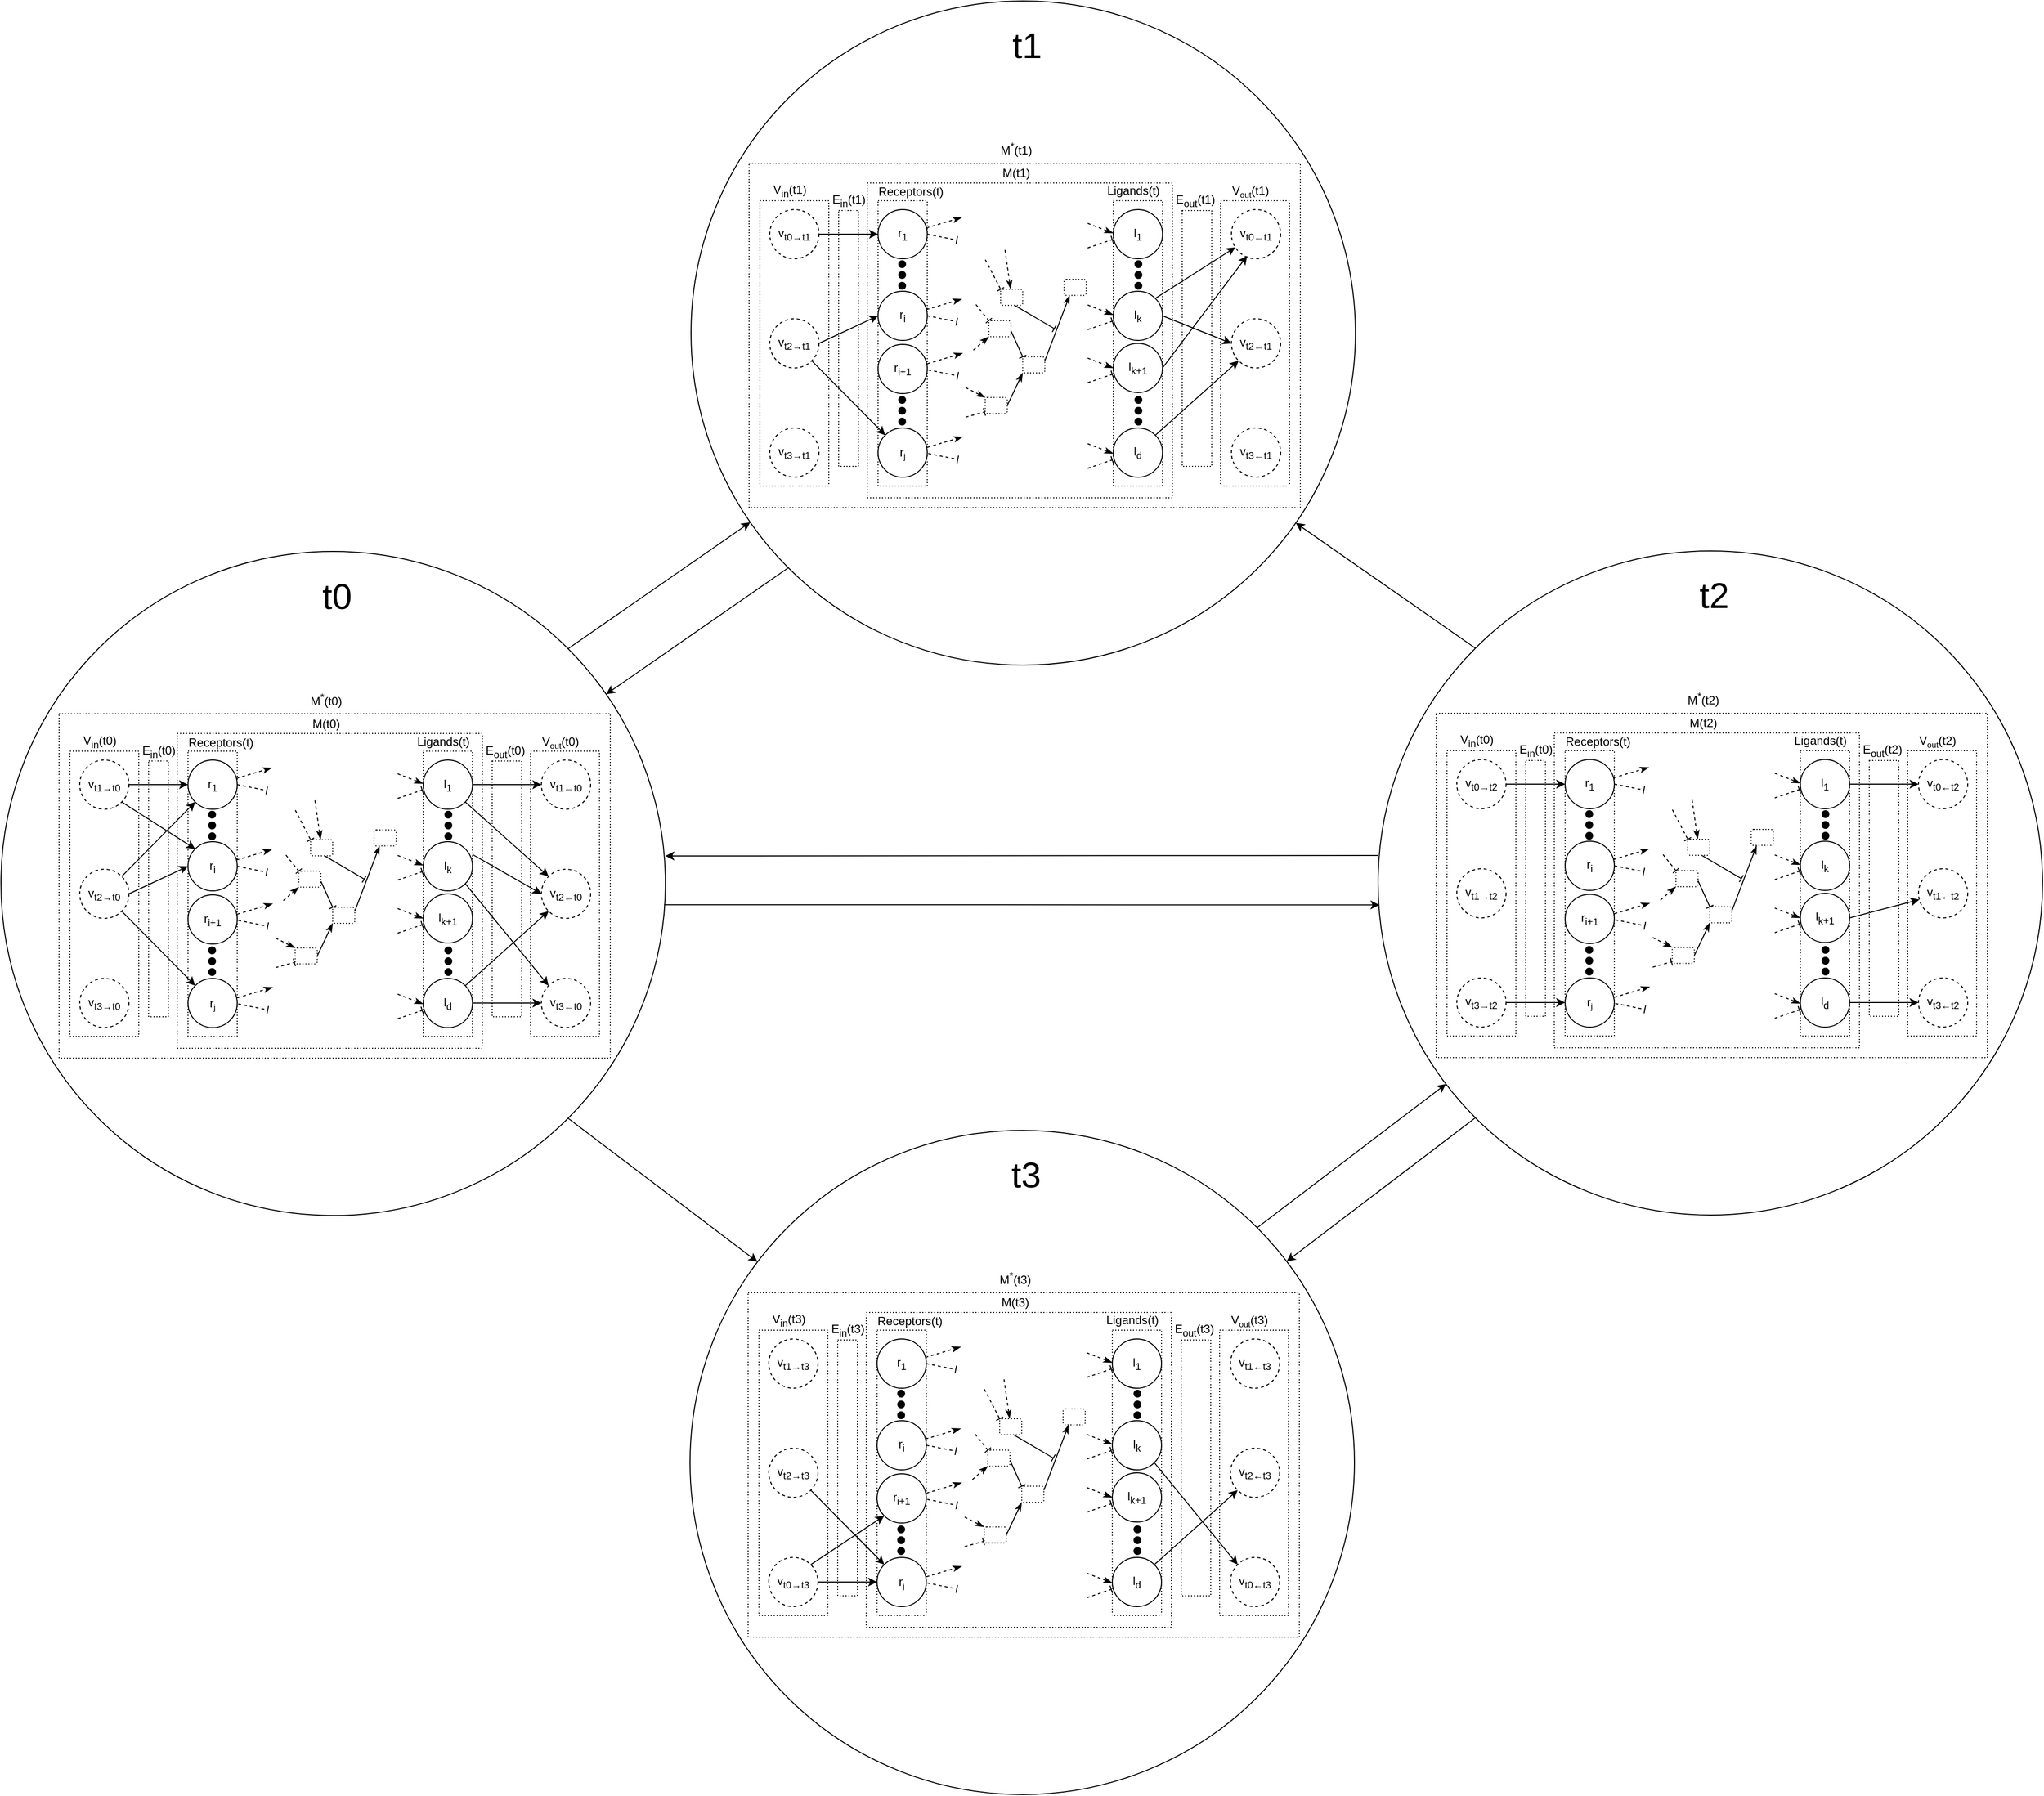<mxfile version="20.7.4" type="github">
  <diagram id="PELnM6I8zMOkpGncSnQj" name="Pagina-1">
    <mxGraphModel dx="1195" dy="668" grid="1" gridSize="10" guides="1" tooltips="1" connect="1" arrows="1" fold="1" page="1" pageScale="1" pageWidth="827" pageHeight="1169" math="0" shadow="0">
      <root>
        <mxCell id="0" />
        <mxCell id="1" parent="0" />
        <mxCell id="66mWaM6eEmOpCAhljK_r-392" value="" style="rounded=0;whiteSpace=wrap;html=1;fillColor=none;dashed=1;dashPattern=1 2;" vertex="1" parent="1">
          <mxGeometry x="1604" y="234" width="30" height="260" as="geometry" />
        </mxCell>
        <mxCell id="66mWaM6eEmOpCAhljK_r-442" style="edgeStyle=none;rounded=0;orthogonalLoop=1;jettySize=auto;html=1;exitX=1;exitY=0;exitDx=0;exitDy=0;fontSize=36;" edge="1" parent="1" source="Lb5HWGm_DYKcfEpjaOFK-197" target="66mWaM6eEmOpCAhljK_r-354">
          <mxGeometry relative="1" as="geometry" />
        </mxCell>
        <mxCell id="66mWaM6eEmOpCAhljK_r-446" style="edgeStyle=none;rounded=0;orthogonalLoop=1;jettySize=auto;html=1;exitX=1;exitY=1;exitDx=0;exitDy=0;fontSize=36;" edge="1" parent="1" source="Lb5HWGm_DYKcfEpjaOFK-197" target="66mWaM6eEmOpCAhljK_r-266">
          <mxGeometry relative="1" as="geometry" />
        </mxCell>
        <mxCell id="Lb5HWGm_DYKcfEpjaOFK-197" value="" style="ellipse;whiteSpace=wrap;html=1;aspect=fixed;fillColor=none;" parent="1" vertex="1">
          <mxGeometry x="404" y="580.5" width="675" height="675" as="geometry" />
        </mxCell>
        <mxCell id="Lb5HWGm_DYKcfEpjaOFK-109" value="" style="rounded=0;whiteSpace=wrap;html=1;fillColor=none;dashed=1;dashPattern=1 2;" parent="1" vertex="1">
          <mxGeometry x="833" y="783.5" width="50" height="290" as="geometry" />
        </mxCell>
        <mxCell id="Lb5HWGm_DYKcfEpjaOFK-110" value="" style="rounded=0;whiteSpace=wrap;html=1;fillColor=none;dashed=1;dashPattern=1 2;" parent="1" vertex="1">
          <mxGeometry x="594" y="783.5" width="50" height="290" as="geometry" />
        </mxCell>
        <mxCell id="Lb5HWGm_DYKcfEpjaOFK-111" value="" style="rounded=0;whiteSpace=wrap;html=1;fillColor=none;dashed=1;dashPattern=1 2;" parent="1" vertex="1">
          <mxGeometry x="463" y="745.5" width="560" height="350" as="geometry" />
        </mxCell>
        <mxCell id="Lb5HWGm_DYKcfEpjaOFK-112" value="" style="rounded=0;whiteSpace=wrap;html=1;fillColor=none;dashed=1;dashPattern=1 2;" parent="1" vertex="1">
          <mxGeometry x="583" y="765.5" width="310" height="320" as="geometry" />
        </mxCell>
        <mxCell id="Lb5HWGm_DYKcfEpjaOFK-113" value="" style="rounded=0;whiteSpace=wrap;html=1;fillColor=none;dashed=1;dashPattern=1 2;" parent="1" vertex="1">
          <mxGeometry x="942" y="783.5" width="70" height="290" as="geometry" />
        </mxCell>
        <mxCell id="Lb5HWGm_DYKcfEpjaOFK-114" value="" style="rounded=0;whiteSpace=wrap;html=1;fillColor=none;dashed=1;dashPattern=1 2;" parent="1" vertex="1">
          <mxGeometry x="474" y="783.5" width="70" height="290" as="geometry" />
        </mxCell>
        <mxCell id="Lb5HWGm_DYKcfEpjaOFK-115" style="rounded=0;orthogonalLoop=1;jettySize=auto;html=1;exitX=1;exitY=0.5;exitDx=0;exitDy=0;entryX=0;entryY=0.5;entryDx=0;entryDy=0;" parent="1" source="Lb5HWGm_DYKcfEpjaOFK-118" target="Lb5HWGm_DYKcfEpjaOFK-119" edge="1">
          <mxGeometry relative="1" as="geometry" />
        </mxCell>
        <mxCell id="Lb5HWGm_DYKcfEpjaOFK-116" style="edgeStyle=none;rounded=0;orthogonalLoop=1;jettySize=auto;html=1;exitX=1;exitY=0;exitDx=0;exitDy=0;entryX=0;entryY=1;entryDx=0;entryDy=0;" parent="1" source="Lb5HWGm_DYKcfEpjaOFK-118" target="Lb5HWGm_DYKcfEpjaOFK-127" edge="1">
          <mxGeometry relative="1" as="geometry" />
        </mxCell>
        <mxCell id="Lb5HWGm_DYKcfEpjaOFK-117" style="edgeStyle=none;rounded=0;orthogonalLoop=1;jettySize=auto;html=1;exitX=1;exitY=1;exitDx=0;exitDy=0;entryX=0;entryY=0;entryDx=0;entryDy=0;" parent="1" source="Lb5HWGm_DYKcfEpjaOFK-118" target="Lb5HWGm_DYKcfEpjaOFK-130" edge="1">
          <mxGeometry relative="1" as="geometry" />
        </mxCell>
        <mxCell id="Lb5HWGm_DYKcfEpjaOFK-118" value="v&lt;sub&gt;t2&lt;span style=&quot;font-size: 10px;&quot;&gt;→t0&lt;/span&gt;&lt;/sub&gt;" style="ellipse;whiteSpace=wrap;html=1;aspect=fixed;fillColor=none;dashed=1;" parent="1" vertex="1">
          <mxGeometry x="484" y="903.5" width="50" height="50" as="geometry" />
        </mxCell>
        <mxCell id="Lb5HWGm_DYKcfEpjaOFK-119" value="r&lt;sub&gt;i&lt;/sub&gt;" style="ellipse;whiteSpace=wrap;html=1;aspect=fixed;fillColor=none;" parent="1" vertex="1">
          <mxGeometry x="594" y="875.5" width="50" height="50" as="geometry" />
        </mxCell>
        <mxCell id="Lb5HWGm_DYKcfEpjaOFK-120" value="v&lt;sub&gt;t2&lt;span style=&quot;font-size: 10px;&quot;&gt;←t0&lt;/span&gt;&lt;/sub&gt;" style="ellipse;whiteSpace=wrap;html=1;aspect=fixed;fillColor=none;dashed=1;" parent="1" vertex="1">
          <mxGeometry x="953" y="903.5" width="50" height="50" as="geometry" />
        </mxCell>
        <mxCell id="Lb5HWGm_DYKcfEpjaOFK-121" value="" style="endArrow=classic;html=1;rounded=0;entryX=0;entryY=0.5;entryDx=0;entryDy=0;" parent="1" target="Lb5HWGm_DYKcfEpjaOFK-120" edge="1">
          <mxGeometry width="50" height="50" relative="1" as="geometry">
            <mxPoint x="883" y="888.5" as="sourcePoint" />
            <mxPoint x="863" y="883.5" as="targetPoint" />
          </mxGeometry>
        </mxCell>
        <mxCell id="Lb5HWGm_DYKcfEpjaOFK-122" style="edgeStyle=none;rounded=0;orthogonalLoop=1;jettySize=auto;html=1;exitX=1;exitY=1;exitDx=0;exitDy=0;entryX=0;entryY=0;entryDx=0;entryDy=0;" parent="1" source="Lb5HWGm_DYKcfEpjaOFK-123" target="Lb5HWGm_DYKcfEpjaOFK-135" edge="1">
          <mxGeometry relative="1" as="geometry" />
        </mxCell>
        <mxCell id="Lb5HWGm_DYKcfEpjaOFK-123" value="l&lt;sub&gt;k&lt;/sub&gt;" style="ellipse;whiteSpace=wrap;html=1;aspect=fixed;fillColor=none;" parent="1" vertex="1">
          <mxGeometry x="833" y="875.5" width="50" height="50" as="geometry" />
        </mxCell>
        <mxCell id="Lb5HWGm_DYKcfEpjaOFK-124" style="rounded=0;orthogonalLoop=1;jettySize=auto;html=1;exitX=1;exitY=0.5;exitDx=0;exitDy=0;entryX=0;entryY=0.5;entryDx=0;entryDy=0;" parent="1" source="Lb5HWGm_DYKcfEpjaOFK-126" target="Lb5HWGm_DYKcfEpjaOFK-127" edge="1">
          <mxGeometry relative="1" as="geometry" />
        </mxCell>
        <mxCell id="Lb5HWGm_DYKcfEpjaOFK-125" style="edgeStyle=none;rounded=0;orthogonalLoop=1;jettySize=auto;html=1;exitX=1;exitY=1;exitDx=0;exitDy=0;entryX=0;entryY=0;entryDx=0;entryDy=0;" parent="1" source="Lb5HWGm_DYKcfEpjaOFK-126" target="Lb5HWGm_DYKcfEpjaOFK-119" edge="1">
          <mxGeometry relative="1" as="geometry" />
        </mxCell>
        <mxCell id="Lb5HWGm_DYKcfEpjaOFK-126" value="&lt;span style=&quot;font-size: 12px;&quot;&gt;v&lt;/span&gt;&lt;sub&gt;t1&lt;span style=&quot;font-size: 10px;&quot;&gt;→t0&lt;/span&gt;&lt;/sub&gt;" style="ellipse;whiteSpace=wrap;html=1;aspect=fixed;fillColor=none;dashed=1;" parent="1" vertex="1">
          <mxGeometry x="484" y="792.5" width="50" height="50" as="geometry" />
        </mxCell>
        <mxCell id="Lb5HWGm_DYKcfEpjaOFK-127" value="r&lt;sub&gt;1&lt;/sub&gt;" style="ellipse;whiteSpace=wrap;html=1;aspect=fixed;fillColor=none;" parent="1" vertex="1">
          <mxGeometry x="594" y="792.5" width="50" height="50" as="geometry" />
        </mxCell>
        <mxCell id="Lb5HWGm_DYKcfEpjaOFK-129" value="v&lt;sub&gt;t3&lt;span style=&quot;font-size: 10px;&quot;&gt;→t0&lt;/span&gt;&lt;/sub&gt;" style="ellipse;whiteSpace=wrap;html=1;aspect=fixed;fillColor=none;dashed=1;" parent="1" vertex="1">
          <mxGeometry x="484" y="1014.5" width="50" height="50" as="geometry" />
        </mxCell>
        <mxCell id="Lb5HWGm_DYKcfEpjaOFK-130" value="r&lt;span style=&quot;font-size: 10px;&quot;&gt;&lt;sub&gt;j&lt;/sub&gt;&lt;/span&gt;" style="ellipse;whiteSpace=wrap;html=1;aspect=fixed;fillColor=none;" parent="1" vertex="1">
          <mxGeometry x="594" y="1014.5" width="50" height="50" as="geometry" />
        </mxCell>
        <mxCell id="Lb5HWGm_DYKcfEpjaOFK-131" value="v&lt;sub&gt;t1&lt;span style=&quot;font-size: 10px;&quot;&gt;←t0&lt;/span&gt;&lt;/sub&gt;" style="ellipse;whiteSpace=wrap;html=1;aspect=fixed;fillColor=none;dashed=1;" parent="1" vertex="1">
          <mxGeometry x="953" y="792.5" width="50" height="50" as="geometry" />
        </mxCell>
        <mxCell id="Lb5HWGm_DYKcfEpjaOFK-132" value="" style="endArrow=classic;html=1;rounded=0;entryX=0;entryY=0.5;entryDx=0;entryDy=0;" parent="1" target="Lb5HWGm_DYKcfEpjaOFK-131" edge="1">
          <mxGeometry width="50" height="50" relative="1" as="geometry">
            <mxPoint x="883" y="817.5" as="sourcePoint" />
            <mxPoint x="863" y="812.5" as="targetPoint" />
          </mxGeometry>
        </mxCell>
        <mxCell id="Lb5HWGm_DYKcfEpjaOFK-133" style="edgeStyle=none;rounded=0;orthogonalLoop=1;jettySize=auto;html=1;exitX=1;exitY=1;exitDx=0;exitDy=0;entryX=0;entryY=0;entryDx=0;entryDy=0;" parent="1" source="Lb5HWGm_DYKcfEpjaOFK-134" target="Lb5HWGm_DYKcfEpjaOFK-120" edge="1">
          <mxGeometry relative="1" as="geometry" />
        </mxCell>
        <mxCell id="Lb5HWGm_DYKcfEpjaOFK-134" value="l&lt;sub&gt;1&lt;/sub&gt;" style="ellipse;whiteSpace=wrap;html=1;aspect=fixed;fillColor=none;" parent="1" vertex="1">
          <mxGeometry x="833" y="792.5" width="50" height="50" as="geometry" />
        </mxCell>
        <mxCell id="Lb5HWGm_DYKcfEpjaOFK-135" value="v&lt;sub&gt;t3&lt;span style=&quot;font-size: 10px;&quot;&gt;←t0&lt;/span&gt;&lt;/sub&gt;" style="ellipse;whiteSpace=wrap;html=1;aspect=fixed;fillColor=none;dashed=1;" parent="1" vertex="1">
          <mxGeometry x="953" y="1014.5" width="50" height="50" as="geometry" />
        </mxCell>
        <mxCell id="Lb5HWGm_DYKcfEpjaOFK-136" value="" style="endArrow=classic;html=1;rounded=0;entryX=0;entryY=0.5;entryDx=0;entryDy=0;exitX=1;exitY=0.5;exitDx=0;exitDy=0;" parent="1" source="Lb5HWGm_DYKcfEpjaOFK-138" target="Lb5HWGm_DYKcfEpjaOFK-135" edge="1">
          <mxGeometry width="50" height="50" relative="1" as="geometry">
            <mxPoint x="883" y="958.5" as="sourcePoint" />
            <mxPoint x="863" y="953.5" as="targetPoint" />
          </mxGeometry>
        </mxCell>
        <mxCell id="Lb5HWGm_DYKcfEpjaOFK-137" style="edgeStyle=none;rounded=0;orthogonalLoop=1;jettySize=auto;html=1;exitX=1;exitY=0;exitDx=0;exitDy=0;entryX=0;entryY=1;entryDx=0;entryDy=0;" parent="1" source="Lb5HWGm_DYKcfEpjaOFK-138" target="Lb5HWGm_DYKcfEpjaOFK-120" edge="1">
          <mxGeometry relative="1" as="geometry" />
        </mxCell>
        <mxCell id="Lb5HWGm_DYKcfEpjaOFK-138" value="l&lt;sub&gt;d&lt;/sub&gt;" style="ellipse;whiteSpace=wrap;html=1;aspect=fixed;fillColor=none;" parent="1" vertex="1">
          <mxGeometry x="833" y="1014.5" width="50" height="50" as="geometry" />
        </mxCell>
        <mxCell id="Lb5HWGm_DYKcfEpjaOFK-139" value="V&lt;sub&gt;in&lt;/sub&gt;(t0)" style="text;html=1;align=center;verticalAlign=middle;resizable=0;points=[];autosize=1;strokeColor=none;fillColor=none;" parent="1" vertex="1">
          <mxGeometry x="474" y="758.5" width="60" height="30" as="geometry" />
        </mxCell>
        <mxCell id="Lb5HWGm_DYKcfEpjaOFK-140" value="V&lt;span style=&quot;font-size: 10px;&quot;&gt;&lt;sub&gt;out&lt;/sub&gt;&lt;/span&gt;(t0)" style="text;html=1;align=center;verticalAlign=middle;resizable=0;points=[];autosize=1;strokeColor=none;fillColor=none;" parent="1" vertex="1">
          <mxGeometry x="942" y="758.5" width="60" height="30" as="geometry" />
        </mxCell>
        <mxCell id="Lb5HWGm_DYKcfEpjaOFK-141" value="M(t0)" style="text;html=1;align=center;verticalAlign=middle;resizable=0;points=[];autosize=1;strokeColor=none;fillColor=none;rotation=0;" parent="1" vertex="1">
          <mxGeometry x="709" y="740.5" width="50" height="30" as="geometry" />
        </mxCell>
        <mxCell id="Lb5HWGm_DYKcfEpjaOFK-142" value="E&lt;sub&gt;in&lt;/sub&gt;(t0)" style="text;html=1;align=center;verticalAlign=middle;resizable=0;points=[];autosize=1;strokeColor=none;fillColor=none;" parent="1" vertex="1">
          <mxGeometry x="534" y="768.5" width="60" height="30" as="geometry" />
        </mxCell>
        <mxCell id="Lb5HWGm_DYKcfEpjaOFK-143" value="E&lt;sub&gt;out&lt;/sub&gt;(t0)" style="text;html=1;align=center;verticalAlign=middle;resizable=0;points=[];autosize=1;strokeColor=none;fillColor=none;" parent="1" vertex="1">
          <mxGeometry x="886" y="768.5" width="60" height="30" as="geometry" />
        </mxCell>
        <mxCell id="Lb5HWGm_DYKcfEpjaOFK-144" value="M&lt;sup&gt;*&lt;/sup&gt;(t0)" style="text;html=1;align=center;verticalAlign=middle;resizable=0;points=[];autosize=1;strokeColor=none;fillColor=none;" parent="1" vertex="1">
          <mxGeometry x="704" y="715.5" width="60" height="30" as="geometry" />
        </mxCell>
        <mxCell id="Lb5HWGm_DYKcfEpjaOFK-145" value="" style="rounded=0;whiteSpace=wrap;html=1;fillColor=none;dashed=1;dashPattern=1 2;" parent="1" vertex="1">
          <mxGeometry x="554" y="793.5" width="20" height="260" as="geometry" />
        </mxCell>
        <mxCell id="Lb5HWGm_DYKcfEpjaOFK-146" value="" style="rounded=0;whiteSpace=wrap;html=1;fillColor=none;dashed=1;dashPattern=1 2;" parent="1" vertex="1">
          <mxGeometry x="903" y="793.5" width="30" height="260" as="geometry" />
        </mxCell>
        <mxCell id="Lb5HWGm_DYKcfEpjaOFK-147" value="" style="ellipse;whiteSpace=wrap;html=1;aspect=fixed;fillColor=#000000;rotation=90;" parent="1" vertex="1">
          <mxGeometry x="615" y="844.5" width="7" height="7" as="geometry" />
        </mxCell>
        <mxCell id="Lb5HWGm_DYKcfEpjaOFK-148" value="" style="ellipse;whiteSpace=wrap;html=1;aspect=fixed;fillColor=#000000;rotation=90;" parent="1" vertex="1">
          <mxGeometry x="615" y="855.5" width="7" height="7" as="geometry" />
        </mxCell>
        <mxCell id="Lb5HWGm_DYKcfEpjaOFK-149" value="" style="ellipse;whiteSpace=wrap;html=1;aspect=fixed;fillColor=#000000;rotation=90;" parent="1" vertex="1">
          <mxGeometry x="615" y="866.5" width="7" height="7" as="geometry" />
        </mxCell>
        <mxCell id="Lb5HWGm_DYKcfEpjaOFK-150" value="r&lt;sub&gt;i+1&lt;/sub&gt;" style="ellipse;whiteSpace=wrap;html=1;aspect=fixed;fillColor=none;" parent="1" vertex="1">
          <mxGeometry x="594" y="929.5" width="50" height="50" as="geometry" />
        </mxCell>
        <mxCell id="Lb5HWGm_DYKcfEpjaOFK-151" value="" style="ellipse;whiteSpace=wrap;html=1;aspect=fixed;fillColor=#000000;rotation=90;" parent="1" vertex="1">
          <mxGeometry x="615" y="982.5" width="7" height="7" as="geometry" />
        </mxCell>
        <mxCell id="Lb5HWGm_DYKcfEpjaOFK-152" value="" style="ellipse;whiteSpace=wrap;html=1;aspect=fixed;fillColor=#000000;rotation=90;" parent="1" vertex="1">
          <mxGeometry x="615" y="993.5" width="7" height="7" as="geometry" />
        </mxCell>
        <mxCell id="Lb5HWGm_DYKcfEpjaOFK-153" value="" style="ellipse;whiteSpace=wrap;html=1;aspect=fixed;fillColor=#000000;rotation=90;" parent="1" vertex="1">
          <mxGeometry x="615" y="1004.5" width="7" height="7" as="geometry" />
        </mxCell>
        <mxCell id="Lb5HWGm_DYKcfEpjaOFK-154" value="" style="ellipse;whiteSpace=wrap;html=1;aspect=fixed;fillColor=#000000;rotation=90;" parent="1" vertex="1">
          <mxGeometry x="855" y="844.5" width="7" height="7" as="geometry" />
        </mxCell>
        <mxCell id="Lb5HWGm_DYKcfEpjaOFK-155" value="" style="ellipse;whiteSpace=wrap;html=1;aspect=fixed;fillColor=#000000;rotation=90;" parent="1" vertex="1">
          <mxGeometry x="855" y="855.5" width="7" height="7" as="geometry" />
        </mxCell>
        <mxCell id="Lb5HWGm_DYKcfEpjaOFK-156" value="" style="ellipse;whiteSpace=wrap;html=1;aspect=fixed;fillColor=#000000;rotation=90;" parent="1" vertex="1">
          <mxGeometry x="855" y="866.5" width="7" height="7" as="geometry" />
        </mxCell>
        <mxCell id="Lb5HWGm_DYKcfEpjaOFK-157" value="" style="ellipse;whiteSpace=wrap;html=1;aspect=fixed;fillColor=#000000;rotation=90;" parent="1" vertex="1">
          <mxGeometry x="855" y="982.5" width="7" height="7" as="geometry" />
        </mxCell>
        <mxCell id="Lb5HWGm_DYKcfEpjaOFK-158" value="" style="ellipse;whiteSpace=wrap;html=1;aspect=fixed;fillColor=#000000;rotation=90;" parent="1" vertex="1">
          <mxGeometry x="855" y="993.5" width="7" height="7" as="geometry" />
        </mxCell>
        <mxCell id="Lb5HWGm_DYKcfEpjaOFK-159" value="" style="ellipse;whiteSpace=wrap;html=1;aspect=fixed;fillColor=#000000;rotation=90;" parent="1" vertex="1">
          <mxGeometry x="855" y="1004.5" width="7" height="7" as="geometry" />
        </mxCell>
        <mxCell id="Lb5HWGm_DYKcfEpjaOFK-160" value="l&lt;sub&gt;k+1&lt;/sub&gt;" style="ellipse;whiteSpace=wrap;html=1;aspect=fixed;fillColor=none;" parent="1" vertex="1">
          <mxGeometry x="833" y="928.5" width="50" height="50" as="geometry" />
        </mxCell>
        <mxCell id="Lb5HWGm_DYKcfEpjaOFK-161" value="Receptors(t)" style="text;html=1;align=center;verticalAlign=middle;resizable=0;points=[];autosize=1;strokeColor=none;fillColor=none;" parent="1" vertex="1">
          <mxGeometry x="582" y="759.5" width="90" height="30" as="geometry" />
        </mxCell>
        <mxCell id="Lb5HWGm_DYKcfEpjaOFK-162" value="Ligands(t)" style="text;html=1;align=center;verticalAlign=middle;resizable=0;points=[];autosize=1;strokeColor=none;fillColor=none;" parent="1" vertex="1">
          <mxGeometry x="813" y="758.5" width="80" height="30" as="geometry" />
        </mxCell>
        <mxCell id="Lb5HWGm_DYKcfEpjaOFK-163" value="" style="group;dashed=1;dashPattern=1 2;fillColor=none;" parent="1" vertex="1" connectable="0">
          <mxGeometry x="686" y="875.5" width="116" height="90" as="geometry" />
        </mxCell>
        <mxCell id="Lb5HWGm_DYKcfEpjaOFK-164" style="edgeStyle=none;rounded=0;orthogonalLoop=1;jettySize=auto;html=1;exitX=0.65;exitY=1.017;exitDx=0;exitDy=0;endArrow=baseDash;endFill=0;exitPerimeter=0;" parent="Lb5HWGm_DYKcfEpjaOFK-163" source="Lb5HWGm_DYKcfEpjaOFK-176" edge="1">
          <mxGeometry relative="1" as="geometry">
            <mxPoint x="87" y="38" as="targetPoint" />
            <mxPoint x="76.71" y="38.066" as="sourcePoint" />
          </mxGeometry>
        </mxCell>
        <mxCell id="Lb5HWGm_DYKcfEpjaOFK-165" value="" style="rounded=1;whiteSpace=wrap;html=1;dashed=1;dashPattern=1 2;fillColor=none;" parent="Lb5HWGm_DYKcfEpjaOFK-163" vertex="1">
          <mxGeometry x="96.998" y="-12.003" width="22.452" height="16.314" as="geometry" />
        </mxCell>
        <mxCell id="Lb5HWGm_DYKcfEpjaOFK-166" value="" style="rounded=1;whiteSpace=wrap;html=1;dashed=1;dashPattern=1 2;fillColor=none;" parent="Lb5HWGm_DYKcfEpjaOFK-163" vertex="1">
          <mxGeometry x="55.006" y="66.662" width="22.452" height="16.314" as="geometry" />
        </mxCell>
        <mxCell id="Lb5HWGm_DYKcfEpjaOFK-167" style="edgeStyle=none;rounded=0;orthogonalLoop=1;jettySize=auto;html=1;exitX=1;exitY=0.25;exitDx=0;exitDy=0;entryX=0.25;entryY=1;entryDx=0;entryDy=0;endArrow=classicThin;endFill=1;" parent="Lb5HWGm_DYKcfEpjaOFK-163" source="Lb5HWGm_DYKcfEpjaOFK-166" target="Lb5HWGm_DYKcfEpjaOFK-165" edge="1">
          <mxGeometry relative="1" as="geometry">
            <mxPoint x="72.968" y="59.819" as="sourcePoint" />
            <mxPoint x="92.426" y="43.244" as="targetPoint" />
          </mxGeometry>
        </mxCell>
        <mxCell id="Lb5HWGm_DYKcfEpjaOFK-168" value="" style="rounded=1;whiteSpace=wrap;html=1;dashed=1;dashPattern=1 2;fillColor=none;" parent="Lb5HWGm_DYKcfEpjaOFK-163" vertex="1">
          <mxGeometry x="20.581" y="29.909" width="22.452" height="16.314" as="geometry" />
        </mxCell>
        <mxCell id="Lb5HWGm_DYKcfEpjaOFK-169" style="rounded=0;orthogonalLoop=1;jettySize=auto;html=1;exitX=1;exitY=0.633;exitDx=0;exitDy=0;entryX=0;entryY=0;entryDx=0;entryDy=0;endArrow=baseDash;endFill=0;exitPerimeter=0;" parent="Lb5HWGm_DYKcfEpjaOFK-163" source="Lb5HWGm_DYKcfEpjaOFK-168" target="Lb5HWGm_DYKcfEpjaOFK-166" edge="1">
          <mxGeometry relative="1" as="geometry">
            <mxPoint x="58" y="54.381" as="targetPoint" />
            <mxPoint x="42.711" y="40.319" as="sourcePoint" />
          </mxGeometry>
        </mxCell>
        <mxCell id="Lb5HWGm_DYKcfEpjaOFK-170" style="rounded=0;orthogonalLoop=1;jettySize=auto;html=1;entryX=0;entryY=0;entryDx=0;entryDy=0;endArrow=baseDash;endFill=0;dashed=1;" parent="Lb5HWGm_DYKcfEpjaOFK-163" target="Lb5HWGm_DYKcfEpjaOFK-176" edge="1">
          <mxGeometry relative="1" as="geometry">
            <mxPoint x="56.877" y="54.381" as="targetPoint" />
            <mxPoint x="17" y="-32" as="sourcePoint" />
          </mxGeometry>
        </mxCell>
        <mxCell id="Lb5HWGm_DYKcfEpjaOFK-171" style="rounded=0;orthogonalLoop=1;jettySize=auto;html=1;entryX=0;entryY=0;entryDx=0;entryDy=0;endArrow=baseDash;endFill=0;dashed=1;" parent="Lb5HWGm_DYKcfEpjaOFK-163" target="Lb5HWGm_DYKcfEpjaOFK-168" edge="1">
          <mxGeometry relative="1" as="geometry">
            <mxPoint x="63.613" y="24.471" as="targetPoint" />
            <mxPoint x="7.484" y="13.595" as="sourcePoint" />
          </mxGeometry>
        </mxCell>
        <mxCell id="Lb5HWGm_DYKcfEpjaOFK-172" style="rounded=0;orthogonalLoop=1;jettySize=auto;html=1;endArrow=baseDash;endFill=0;dashed=1;entryX=-0.033;entryY=0.9;entryDx=0;entryDy=0;entryPerimeter=0;" parent="Lb5HWGm_DYKcfEpjaOFK-163" target="Lb5HWGm_DYKcfEpjaOFK-193" edge="1">
          <mxGeometry relative="1" as="geometry">
            <mxPoint x="14.968" y="84.29" as="targetPoint" />
            <mxPoint x="-3" y="128" as="sourcePoint" />
          </mxGeometry>
        </mxCell>
        <mxCell id="Lb5HWGm_DYKcfEpjaOFK-173" style="edgeStyle=none;rounded=0;orthogonalLoop=1;jettySize=auto;html=1;exitX=1;exitY=0.5;exitDx=0;exitDy=0;entryX=0;entryY=1;entryDx=0;entryDy=0;endArrow=classicThin;endFill=1;dashed=1;" parent="Lb5HWGm_DYKcfEpjaOFK-163" edge="1">
          <mxGeometry relative="1" as="geometry">
            <mxPoint x="4.865" y="59.819" as="sourcePoint" />
            <mxPoint x="20.581" y="46.224" as="targetPoint" />
          </mxGeometry>
        </mxCell>
        <mxCell id="Lb5HWGm_DYKcfEpjaOFK-174" style="edgeStyle=none;rounded=0;orthogonalLoop=1;jettySize=auto;html=1;entryX=0;entryY=0;entryDx=0;entryDy=0;endArrow=classicThin;endFill=1;dashed=1;" parent="Lb5HWGm_DYKcfEpjaOFK-163" target="Lb5HWGm_DYKcfEpjaOFK-193" edge="1">
          <mxGeometry relative="1" as="geometry">
            <mxPoint x="-3" y="98" as="sourcePoint" />
            <mxPoint x="16.839" y="74.773" as="targetPoint" />
          </mxGeometry>
        </mxCell>
        <mxCell id="Lb5HWGm_DYKcfEpjaOFK-175" style="edgeStyle=none;rounded=0;orthogonalLoop=1;jettySize=auto;html=1;entryX=0.45;entryY=-0.017;entryDx=0;entryDy=0;endArrow=classicThin;endFill=1;dashed=1;entryPerimeter=0;" parent="Lb5HWGm_DYKcfEpjaOFK-163" target="Lb5HWGm_DYKcfEpjaOFK-176" edge="1">
          <mxGeometry relative="1" as="geometry">
            <mxPoint x="37" y="-42" as="sourcePoint" />
            <mxPoint x="18.71" y="77.492" as="targetPoint" />
          </mxGeometry>
        </mxCell>
        <mxCell id="Lb5HWGm_DYKcfEpjaOFK-176" value="" style="rounded=1;whiteSpace=wrap;html=1;dashed=1;dashPattern=1 2;fillColor=none;" parent="Lb5HWGm_DYKcfEpjaOFK-163" vertex="1">
          <mxGeometry x="32.552" y="-1.998" width="22.452" height="16.314" as="geometry" />
        </mxCell>
        <mxCell id="Lb5HWGm_DYKcfEpjaOFK-177" style="edgeStyle=none;rounded=0;orthogonalLoop=1;jettySize=auto;html=1;endArrow=baseDash;endFill=0;dashed=1;exitX=1;exitY=0.5;exitDx=0;exitDy=0;" parent="1" source="Lb5HWGm_DYKcfEpjaOFK-127" edge="1">
          <mxGeometry relative="1" as="geometry">
            <mxPoint x="674" y="823.5" as="targetPoint" />
            <mxPoint x="654" y="823.5" as="sourcePoint" />
          </mxGeometry>
        </mxCell>
        <mxCell id="Lb5HWGm_DYKcfEpjaOFK-178" style="edgeStyle=none;rounded=0;orthogonalLoop=1;jettySize=auto;html=1;exitX=0.983;exitY=0.373;exitDx=0;exitDy=0;dashed=1;endArrow=classicThin;endFill=1;exitPerimeter=0;" parent="1" source="Lb5HWGm_DYKcfEpjaOFK-127" edge="1">
          <mxGeometry relative="1" as="geometry">
            <mxPoint x="679" y="800.5" as="targetPoint" />
            <mxPoint x="647" y="810.922" as="sourcePoint" />
          </mxGeometry>
        </mxCell>
        <mxCell id="Lb5HWGm_DYKcfEpjaOFK-179" style="edgeStyle=none;rounded=0;orthogonalLoop=1;jettySize=auto;html=1;endArrow=baseDash;endFill=0;dashed=1;exitX=1;exitY=0.5;exitDx=0;exitDy=0;" parent="1" edge="1">
          <mxGeometry relative="1" as="geometry">
            <mxPoint x="674" y="906.5" as="targetPoint" />
            <mxPoint x="644.0" y="900.5" as="sourcePoint" />
          </mxGeometry>
        </mxCell>
        <mxCell id="Lb5HWGm_DYKcfEpjaOFK-180" style="edgeStyle=none;rounded=0;orthogonalLoop=1;jettySize=auto;html=1;exitX=0.983;exitY=0.373;exitDx=0;exitDy=0;dashed=1;endArrow=classicThin;endFill=1;exitPerimeter=0;" parent="1" edge="1">
          <mxGeometry relative="1" as="geometry">
            <mxPoint x="679" y="883.5" as="targetPoint" />
            <mxPoint x="643.15" y="894.15" as="sourcePoint" />
          </mxGeometry>
        </mxCell>
        <mxCell id="Lb5HWGm_DYKcfEpjaOFK-181" style="edgeStyle=none;rounded=0;orthogonalLoop=1;jettySize=auto;html=1;endArrow=baseDash;endFill=0;dashed=1;exitX=1;exitY=0.5;exitDx=0;exitDy=0;" parent="1" edge="1">
          <mxGeometry relative="1" as="geometry">
            <mxPoint x="675" y="961.5" as="targetPoint" />
            <mxPoint x="645.0" y="955.5" as="sourcePoint" />
          </mxGeometry>
        </mxCell>
        <mxCell id="Lb5HWGm_DYKcfEpjaOFK-182" style="edgeStyle=none;rounded=0;orthogonalLoop=1;jettySize=auto;html=1;exitX=0.983;exitY=0.373;exitDx=0;exitDy=0;dashed=1;endArrow=classicThin;endFill=1;exitPerimeter=0;" parent="1" edge="1">
          <mxGeometry relative="1" as="geometry">
            <mxPoint x="680" y="938.5" as="targetPoint" />
            <mxPoint x="644.15" y="949.15" as="sourcePoint" />
          </mxGeometry>
        </mxCell>
        <mxCell id="Lb5HWGm_DYKcfEpjaOFK-183" style="edgeStyle=none;rounded=0;orthogonalLoop=1;jettySize=auto;html=1;endArrow=baseDash;endFill=0;dashed=1;exitX=1;exitY=0.5;exitDx=0;exitDy=0;" parent="1" edge="1">
          <mxGeometry relative="1" as="geometry">
            <mxPoint x="675" y="1046.5" as="targetPoint" />
            <mxPoint x="645.0" y="1040.5" as="sourcePoint" />
          </mxGeometry>
        </mxCell>
        <mxCell id="Lb5HWGm_DYKcfEpjaOFK-184" style="edgeStyle=none;rounded=0;orthogonalLoop=1;jettySize=auto;html=1;exitX=0.983;exitY=0.373;exitDx=0;exitDy=0;dashed=1;endArrow=classicThin;endFill=1;exitPerimeter=0;" parent="1" edge="1">
          <mxGeometry relative="1" as="geometry">
            <mxPoint x="680" y="1023.5" as="targetPoint" />
            <mxPoint x="644.15" y="1034.15" as="sourcePoint" />
          </mxGeometry>
        </mxCell>
        <mxCell id="Lb5HWGm_DYKcfEpjaOFK-185" style="edgeStyle=none;rounded=0;orthogonalLoop=1;jettySize=auto;html=1;endArrow=baseDash;endFill=0;dashed=1;entryX=-0.021;entryY=0.63;entryDx=0;entryDy=0;entryPerimeter=0;" parent="1" target="Lb5HWGm_DYKcfEpjaOFK-160" edge="1">
          <mxGeometry relative="1" as="geometry">
            <mxPoint x="835.0" y="966.5" as="targetPoint" />
            <mxPoint x="807" y="968.5" as="sourcePoint" />
          </mxGeometry>
        </mxCell>
        <mxCell id="Lb5HWGm_DYKcfEpjaOFK-186" style="edgeStyle=none;rounded=0;orthogonalLoop=1;jettySize=auto;html=1;dashed=1;endArrow=classicThin;endFill=1;entryX=0;entryY=0.5;entryDx=0;entryDy=0;" parent="1" target="Lb5HWGm_DYKcfEpjaOFK-160" edge="1">
          <mxGeometry relative="1" as="geometry">
            <mxPoint x="840.0" y="943.5" as="targetPoint" />
            <mxPoint x="807" y="943.5" as="sourcePoint" />
          </mxGeometry>
        </mxCell>
        <mxCell id="Lb5HWGm_DYKcfEpjaOFK-187" style="edgeStyle=none;rounded=0;orthogonalLoop=1;jettySize=auto;html=1;endArrow=baseDash;endFill=0;dashed=1;entryX=-0.021;entryY=0.63;entryDx=0;entryDy=0;entryPerimeter=0;" parent="1" edge="1">
          <mxGeometry relative="1" as="geometry">
            <mxPoint x="831.95" y="906" as="targetPoint" />
            <mxPoint x="807" y="914.5" as="sourcePoint" />
          </mxGeometry>
        </mxCell>
        <mxCell id="Lb5HWGm_DYKcfEpjaOFK-188" style="edgeStyle=none;rounded=0;orthogonalLoop=1;jettySize=auto;html=1;dashed=1;endArrow=classicThin;endFill=1;entryX=0;entryY=0.5;entryDx=0;entryDy=0;" parent="1" edge="1">
          <mxGeometry relative="1" as="geometry">
            <mxPoint x="833.0" y="899.5" as="targetPoint" />
            <mxPoint x="807" y="889.5" as="sourcePoint" />
          </mxGeometry>
        </mxCell>
        <mxCell id="Lb5HWGm_DYKcfEpjaOFK-189" style="edgeStyle=none;rounded=0;orthogonalLoop=1;jettySize=auto;html=1;endArrow=baseDash;endFill=0;dashed=1;entryX=-0.021;entryY=0.63;entryDx=0;entryDy=0;entryPerimeter=0;" parent="1" edge="1">
          <mxGeometry relative="1" as="geometry">
            <mxPoint x="831.95" y="1047" as="targetPoint" />
            <mxPoint x="807" y="1055.5" as="sourcePoint" />
          </mxGeometry>
        </mxCell>
        <mxCell id="Lb5HWGm_DYKcfEpjaOFK-190" style="edgeStyle=none;rounded=0;orthogonalLoop=1;jettySize=auto;html=1;dashed=1;endArrow=classicThin;endFill=1;entryX=0;entryY=0.5;entryDx=0;entryDy=0;" parent="1" edge="1">
          <mxGeometry relative="1" as="geometry">
            <mxPoint x="833.0" y="1040.5" as="targetPoint" />
            <mxPoint x="807" y="1030.5" as="sourcePoint" />
          </mxGeometry>
        </mxCell>
        <mxCell id="Lb5HWGm_DYKcfEpjaOFK-191" style="edgeStyle=none;rounded=0;orthogonalLoop=1;jettySize=auto;html=1;endArrow=baseDash;endFill=0;dashed=1;entryX=-0.021;entryY=0.63;entryDx=0;entryDy=0;entryPerimeter=0;" parent="1" edge="1">
          <mxGeometry relative="1" as="geometry">
            <mxPoint x="831.95" y="823" as="targetPoint" />
            <mxPoint x="807" y="831.5" as="sourcePoint" />
          </mxGeometry>
        </mxCell>
        <mxCell id="Lb5HWGm_DYKcfEpjaOFK-192" style="edgeStyle=none;rounded=0;orthogonalLoop=1;jettySize=auto;html=1;dashed=1;endArrow=classicThin;endFill=1;entryX=0;entryY=0.5;entryDx=0;entryDy=0;" parent="1" edge="1">
          <mxGeometry relative="1" as="geometry">
            <mxPoint x="833.0" y="816.5" as="targetPoint" />
            <mxPoint x="807" y="806.5" as="sourcePoint" />
          </mxGeometry>
        </mxCell>
        <mxCell id="Lb5HWGm_DYKcfEpjaOFK-193" value="" style="rounded=1;whiteSpace=wrap;html=1;dashed=1;dashPattern=1 2;fillColor=none;" parent="1" vertex="1">
          <mxGeometry x="702.839" y="983.496" width="22.452" height="16.314" as="geometry" />
        </mxCell>
        <mxCell id="Lb5HWGm_DYKcfEpjaOFK-194" style="edgeStyle=none;rounded=0;orthogonalLoop=1;jettySize=auto;html=1;exitX=1;exitY=0.5;exitDx=0;exitDy=0;entryX=0;entryY=1;entryDx=0;entryDy=0;endArrow=classicThin;endFill=1;" parent="1" source="Lb5HWGm_DYKcfEpjaOFK-193" target="Lb5HWGm_DYKcfEpjaOFK-166" edge="1">
          <mxGeometry relative="1" as="geometry">
            <mxPoint x="724.969" y="957.538" as="sourcePoint" />
            <mxPoint x="746.192" y="943.009" as="targetPoint" />
          </mxGeometry>
        </mxCell>
        <mxCell id="66mWaM6eEmOpCAhljK_r-1" value="&lt;font style=&quot;font-size: 36px;&quot;&gt;t0&lt;/font&gt;" style="text;html=1;align=center;verticalAlign=middle;resizable=0;points=[];autosize=1;strokeColor=none;fillColor=none;" vertex="1" parent="1">
          <mxGeometry x="720" y="595.5" width="50" height="60" as="geometry" />
        </mxCell>
        <mxCell id="66mWaM6eEmOpCAhljK_r-444" style="edgeStyle=none;rounded=0;orthogonalLoop=1;jettySize=auto;html=1;exitX=0;exitY=1;exitDx=0;exitDy=0;fontSize=36;" edge="1" parent="1" source="66mWaM6eEmOpCAhljK_r-90" target="66mWaM6eEmOpCAhljK_r-266">
          <mxGeometry relative="1" as="geometry" />
        </mxCell>
        <mxCell id="66mWaM6eEmOpCAhljK_r-448" style="edgeStyle=none;rounded=0;orthogonalLoop=1;jettySize=auto;html=1;exitX=0;exitY=0;exitDx=0;exitDy=0;fontSize=36;" edge="1" parent="1" source="66mWaM6eEmOpCAhljK_r-90" target="66mWaM6eEmOpCAhljK_r-354">
          <mxGeometry relative="1" as="geometry" />
        </mxCell>
        <mxCell id="66mWaM6eEmOpCAhljK_r-450" style="edgeStyle=none;rounded=0;orthogonalLoop=1;jettySize=auto;html=1;exitX=0;exitY=0.5;exitDx=0;exitDy=0;entryX=1;entryY=0.5;entryDx=0;entryDy=0;fontSize=36;" edge="1" parent="1">
          <mxGeometry relative="1" as="geometry">
            <mxPoint x="1803.0" y="889.5" as="sourcePoint" />
            <mxPoint x="1079" y="890" as="targetPoint" />
          </mxGeometry>
        </mxCell>
        <mxCell id="66mWaM6eEmOpCAhljK_r-90" value="" style="ellipse;whiteSpace=wrap;html=1;aspect=fixed;fillColor=none;" vertex="1" parent="1">
          <mxGeometry x="1803" y="580" width="675" height="675" as="geometry" />
        </mxCell>
        <mxCell id="66mWaM6eEmOpCAhljK_r-91" value="" style="rounded=0;whiteSpace=wrap;html=1;fillColor=none;dashed=1;dashPattern=1 2;" vertex="1" parent="1">
          <mxGeometry x="2232" y="783" width="50" height="290" as="geometry" />
        </mxCell>
        <mxCell id="66mWaM6eEmOpCAhljK_r-92" value="" style="rounded=0;whiteSpace=wrap;html=1;fillColor=none;dashed=1;dashPattern=1 2;" vertex="1" parent="1">
          <mxGeometry x="1993" y="783" width="50" height="290" as="geometry" />
        </mxCell>
        <mxCell id="66mWaM6eEmOpCAhljK_r-93" value="" style="rounded=0;whiteSpace=wrap;html=1;fillColor=none;dashed=1;dashPattern=1 2;" vertex="1" parent="1">
          <mxGeometry x="1862" y="745" width="560" height="350" as="geometry" />
        </mxCell>
        <mxCell id="66mWaM6eEmOpCAhljK_r-94" value="" style="rounded=0;whiteSpace=wrap;html=1;fillColor=none;dashed=1;dashPattern=1 2;" vertex="1" parent="1">
          <mxGeometry x="1982" y="765" width="310" height="320" as="geometry" />
        </mxCell>
        <mxCell id="66mWaM6eEmOpCAhljK_r-95" value="" style="rounded=0;whiteSpace=wrap;html=1;fillColor=none;dashed=1;dashPattern=1 2;" vertex="1" parent="1">
          <mxGeometry x="2341" y="783" width="70" height="290" as="geometry" />
        </mxCell>
        <mxCell id="66mWaM6eEmOpCAhljK_r-96" value="" style="rounded=0;whiteSpace=wrap;html=1;fillColor=none;dashed=1;dashPattern=1 2;" vertex="1" parent="1">
          <mxGeometry x="1873" y="783" width="70" height="290" as="geometry" />
        </mxCell>
        <mxCell id="66mWaM6eEmOpCAhljK_r-100" value="v&lt;sub&gt;t1&lt;span style=&quot;font-size: 10px;&quot;&gt;→t2&lt;/span&gt;&lt;/sub&gt;" style="ellipse;whiteSpace=wrap;html=1;aspect=fixed;fillColor=none;dashed=1;" vertex="1" parent="1">
          <mxGeometry x="1883" y="903" width="50" height="50" as="geometry" />
        </mxCell>
        <mxCell id="66mWaM6eEmOpCAhljK_r-101" value="r&lt;sub&gt;i&lt;/sub&gt;" style="ellipse;whiteSpace=wrap;html=1;aspect=fixed;fillColor=none;" vertex="1" parent="1">
          <mxGeometry x="1993" y="875" width="50" height="50" as="geometry" />
        </mxCell>
        <mxCell id="66mWaM6eEmOpCAhljK_r-102" value="v&lt;sub&gt;t1&lt;span style=&quot;font-size: 10px;&quot;&gt;←t2&lt;/span&gt;&lt;/sub&gt;" style="ellipse;whiteSpace=wrap;html=1;aspect=fixed;fillColor=none;dashed=1;" vertex="1" parent="1">
          <mxGeometry x="2352" y="903" width="50" height="50" as="geometry" />
        </mxCell>
        <mxCell id="66mWaM6eEmOpCAhljK_r-105" value="l&lt;sub&gt;k&lt;/sub&gt;" style="ellipse;whiteSpace=wrap;html=1;aspect=fixed;fillColor=none;" vertex="1" parent="1">
          <mxGeometry x="2232" y="875" width="50" height="50" as="geometry" />
        </mxCell>
        <mxCell id="66mWaM6eEmOpCAhljK_r-106" style="rounded=0;orthogonalLoop=1;jettySize=auto;html=1;exitX=1;exitY=0.5;exitDx=0;exitDy=0;entryX=0;entryY=0.5;entryDx=0;entryDy=0;" edge="1" parent="1" source="66mWaM6eEmOpCAhljK_r-108" target="66mWaM6eEmOpCAhljK_r-109">
          <mxGeometry relative="1" as="geometry" />
        </mxCell>
        <mxCell id="66mWaM6eEmOpCAhljK_r-108" value="&lt;span style=&quot;font-size: 12px;&quot;&gt;v&lt;/span&gt;&lt;sub&gt;t0&lt;span style=&quot;font-size: 10px;&quot;&gt;→t2&lt;/span&gt;&lt;/sub&gt;" style="ellipse;whiteSpace=wrap;html=1;aspect=fixed;fillColor=none;dashed=1;" vertex="1" parent="1">
          <mxGeometry x="1883" y="792" width="50" height="50" as="geometry" />
        </mxCell>
        <mxCell id="66mWaM6eEmOpCAhljK_r-109" value="r&lt;sub&gt;1&lt;/sub&gt;" style="ellipse;whiteSpace=wrap;html=1;aspect=fixed;fillColor=none;" vertex="1" parent="1">
          <mxGeometry x="1993" y="792" width="50" height="50" as="geometry" />
        </mxCell>
        <mxCell id="66mWaM6eEmOpCAhljK_r-110" style="rounded=0;orthogonalLoop=1;jettySize=auto;html=1;exitX=1;exitY=0.5;exitDx=0;exitDy=0;entryX=0;entryY=0.5;entryDx=0;entryDy=0;" edge="1" parent="1" source="66mWaM6eEmOpCAhljK_r-111" target="66mWaM6eEmOpCAhljK_r-112">
          <mxGeometry relative="1" as="geometry" />
        </mxCell>
        <mxCell id="66mWaM6eEmOpCAhljK_r-111" value="v&lt;sub&gt;t3&lt;span style=&quot;font-size: 10px;&quot;&gt;→t2&lt;/span&gt;&lt;/sub&gt;" style="ellipse;whiteSpace=wrap;html=1;aspect=fixed;fillColor=none;dashed=1;" vertex="1" parent="1">
          <mxGeometry x="1883" y="1014" width="50" height="50" as="geometry" />
        </mxCell>
        <mxCell id="66mWaM6eEmOpCAhljK_r-112" value="r&lt;span style=&quot;font-size: 10px;&quot;&gt;&lt;sub&gt;j&lt;/sub&gt;&lt;/span&gt;" style="ellipse;whiteSpace=wrap;html=1;aspect=fixed;fillColor=none;" vertex="1" parent="1">
          <mxGeometry x="1993" y="1014" width="50" height="50" as="geometry" />
        </mxCell>
        <mxCell id="66mWaM6eEmOpCAhljK_r-113" value="v&lt;sub&gt;t0&lt;span style=&quot;font-size: 10px;&quot;&gt;←t2&lt;/span&gt;&lt;/sub&gt;" style="ellipse;whiteSpace=wrap;html=1;aspect=fixed;fillColor=none;dashed=1;" vertex="1" parent="1">
          <mxGeometry x="2352" y="792" width="50" height="50" as="geometry" />
        </mxCell>
        <mxCell id="66mWaM6eEmOpCAhljK_r-114" value="" style="endArrow=classic;html=1;rounded=0;entryX=0;entryY=0.5;entryDx=0;entryDy=0;" edge="1" parent="1" target="66mWaM6eEmOpCAhljK_r-113">
          <mxGeometry width="50" height="50" relative="1" as="geometry">
            <mxPoint x="2282" y="817" as="sourcePoint" />
            <mxPoint x="2262" y="812" as="targetPoint" />
          </mxGeometry>
        </mxCell>
        <mxCell id="66mWaM6eEmOpCAhljK_r-116" value="l&lt;sub&gt;1&lt;/sub&gt;" style="ellipse;whiteSpace=wrap;html=1;aspect=fixed;fillColor=none;" vertex="1" parent="1">
          <mxGeometry x="2232" y="792" width="50" height="50" as="geometry" />
        </mxCell>
        <mxCell id="66mWaM6eEmOpCAhljK_r-117" value="v&lt;sub&gt;t3&lt;span style=&quot;font-size: 10px;&quot;&gt;←t2&lt;/span&gt;&lt;/sub&gt;" style="ellipse;whiteSpace=wrap;html=1;aspect=fixed;fillColor=none;dashed=1;" vertex="1" parent="1">
          <mxGeometry x="2352" y="1014" width="50" height="50" as="geometry" />
        </mxCell>
        <mxCell id="66mWaM6eEmOpCAhljK_r-118" value="" style="endArrow=classic;html=1;rounded=0;entryX=0;entryY=0.5;entryDx=0;entryDy=0;exitX=1;exitY=0.5;exitDx=0;exitDy=0;" edge="1" parent="1" source="66mWaM6eEmOpCAhljK_r-120" target="66mWaM6eEmOpCAhljK_r-117">
          <mxGeometry width="50" height="50" relative="1" as="geometry">
            <mxPoint x="2282" y="958" as="sourcePoint" />
            <mxPoint x="2262" y="953" as="targetPoint" />
          </mxGeometry>
        </mxCell>
        <mxCell id="66mWaM6eEmOpCAhljK_r-120" value="l&lt;sub&gt;d&lt;/sub&gt;" style="ellipse;whiteSpace=wrap;html=1;aspect=fixed;fillColor=none;" vertex="1" parent="1">
          <mxGeometry x="2232" y="1014" width="50" height="50" as="geometry" />
        </mxCell>
        <mxCell id="66mWaM6eEmOpCAhljK_r-121" value="V&lt;sub&gt;in&lt;/sub&gt;(t0)" style="text;html=1;align=center;verticalAlign=middle;resizable=0;points=[];autosize=1;strokeColor=none;fillColor=none;" vertex="1" parent="1">
          <mxGeometry x="1873" y="758" width="60" height="30" as="geometry" />
        </mxCell>
        <mxCell id="66mWaM6eEmOpCAhljK_r-122" value="V&lt;span style=&quot;font-size: 10px;&quot;&gt;&lt;sub&gt;out&lt;/sub&gt;&lt;/span&gt;(t2)" style="text;html=1;align=center;verticalAlign=middle;resizable=0;points=[];autosize=1;strokeColor=none;fillColor=none;" vertex="1" parent="1">
          <mxGeometry x="2341" y="758" width="60" height="30" as="geometry" />
        </mxCell>
        <mxCell id="66mWaM6eEmOpCAhljK_r-123" value="M(t2)" style="text;html=1;align=center;verticalAlign=middle;resizable=0;points=[];autosize=1;strokeColor=none;fillColor=none;rotation=0;" vertex="1" parent="1">
          <mxGeometry x="2108" y="740" width="50" height="30" as="geometry" />
        </mxCell>
        <mxCell id="66mWaM6eEmOpCAhljK_r-124" value="E&lt;sub&gt;in&lt;/sub&gt;(t0)" style="text;html=1;align=center;verticalAlign=middle;resizable=0;points=[];autosize=1;strokeColor=none;fillColor=none;" vertex="1" parent="1">
          <mxGeometry x="1933" y="768" width="60" height="30" as="geometry" />
        </mxCell>
        <mxCell id="66mWaM6eEmOpCAhljK_r-125" value="E&lt;sub&gt;out&lt;/sub&gt;(t2)" style="text;html=1;align=center;verticalAlign=middle;resizable=0;points=[];autosize=1;strokeColor=none;fillColor=none;" vertex="1" parent="1">
          <mxGeometry x="2285" y="768" width="60" height="30" as="geometry" />
        </mxCell>
        <mxCell id="66mWaM6eEmOpCAhljK_r-126" value="M&lt;sup&gt;*&lt;/sup&gt;(t2)" style="text;html=1;align=center;verticalAlign=middle;resizable=0;points=[];autosize=1;strokeColor=none;fillColor=none;" vertex="1" parent="1">
          <mxGeometry x="2103" y="715" width="60" height="30" as="geometry" />
        </mxCell>
        <mxCell id="66mWaM6eEmOpCAhljK_r-127" value="" style="rounded=0;whiteSpace=wrap;html=1;fillColor=none;dashed=1;dashPattern=1 2;" vertex="1" parent="1">
          <mxGeometry x="1953" y="793" width="20" height="260" as="geometry" />
        </mxCell>
        <mxCell id="66mWaM6eEmOpCAhljK_r-128" value="" style="rounded=0;whiteSpace=wrap;html=1;fillColor=none;dashed=1;dashPattern=1 2;" vertex="1" parent="1">
          <mxGeometry x="2302" y="793" width="30" height="260" as="geometry" />
        </mxCell>
        <mxCell id="66mWaM6eEmOpCAhljK_r-129" value="" style="ellipse;whiteSpace=wrap;html=1;aspect=fixed;fillColor=#000000;rotation=90;" vertex="1" parent="1">
          <mxGeometry x="2014" y="844" width="7" height="7" as="geometry" />
        </mxCell>
        <mxCell id="66mWaM6eEmOpCAhljK_r-130" value="" style="ellipse;whiteSpace=wrap;html=1;aspect=fixed;fillColor=#000000;rotation=90;" vertex="1" parent="1">
          <mxGeometry x="2014" y="855" width="7" height="7" as="geometry" />
        </mxCell>
        <mxCell id="66mWaM6eEmOpCAhljK_r-131" value="" style="ellipse;whiteSpace=wrap;html=1;aspect=fixed;fillColor=#000000;rotation=90;" vertex="1" parent="1">
          <mxGeometry x="2014" y="866" width="7" height="7" as="geometry" />
        </mxCell>
        <mxCell id="66mWaM6eEmOpCAhljK_r-132" value="r&lt;sub&gt;i+1&lt;/sub&gt;" style="ellipse;whiteSpace=wrap;html=1;aspect=fixed;fillColor=none;" vertex="1" parent="1">
          <mxGeometry x="1993" y="929" width="50" height="50" as="geometry" />
        </mxCell>
        <mxCell id="66mWaM6eEmOpCAhljK_r-133" value="" style="ellipse;whiteSpace=wrap;html=1;aspect=fixed;fillColor=#000000;rotation=90;" vertex="1" parent="1">
          <mxGeometry x="2014" y="982" width="7" height="7" as="geometry" />
        </mxCell>
        <mxCell id="66mWaM6eEmOpCAhljK_r-134" value="" style="ellipse;whiteSpace=wrap;html=1;aspect=fixed;fillColor=#000000;rotation=90;" vertex="1" parent="1">
          <mxGeometry x="2014" y="993" width="7" height="7" as="geometry" />
        </mxCell>
        <mxCell id="66mWaM6eEmOpCAhljK_r-135" value="" style="ellipse;whiteSpace=wrap;html=1;aspect=fixed;fillColor=#000000;rotation=90;" vertex="1" parent="1">
          <mxGeometry x="2014" y="1004" width="7" height="7" as="geometry" />
        </mxCell>
        <mxCell id="66mWaM6eEmOpCAhljK_r-136" value="" style="ellipse;whiteSpace=wrap;html=1;aspect=fixed;fillColor=#000000;rotation=90;" vertex="1" parent="1">
          <mxGeometry x="2254" y="844" width="7" height="7" as="geometry" />
        </mxCell>
        <mxCell id="66mWaM6eEmOpCAhljK_r-137" value="" style="ellipse;whiteSpace=wrap;html=1;aspect=fixed;fillColor=#000000;rotation=90;" vertex="1" parent="1">
          <mxGeometry x="2254" y="855" width="7" height="7" as="geometry" />
        </mxCell>
        <mxCell id="66mWaM6eEmOpCAhljK_r-138" value="" style="ellipse;whiteSpace=wrap;html=1;aspect=fixed;fillColor=#000000;rotation=90;" vertex="1" parent="1">
          <mxGeometry x="2254" y="866" width="7" height="7" as="geometry" />
        </mxCell>
        <mxCell id="66mWaM6eEmOpCAhljK_r-139" value="" style="ellipse;whiteSpace=wrap;html=1;aspect=fixed;fillColor=#000000;rotation=90;" vertex="1" parent="1">
          <mxGeometry x="2254" y="982" width="7" height="7" as="geometry" />
        </mxCell>
        <mxCell id="66mWaM6eEmOpCAhljK_r-140" value="" style="ellipse;whiteSpace=wrap;html=1;aspect=fixed;fillColor=#000000;rotation=90;" vertex="1" parent="1">
          <mxGeometry x="2254" y="993" width="7" height="7" as="geometry" />
        </mxCell>
        <mxCell id="66mWaM6eEmOpCAhljK_r-141" value="" style="ellipse;whiteSpace=wrap;html=1;aspect=fixed;fillColor=#000000;rotation=90;" vertex="1" parent="1">
          <mxGeometry x="2254" y="1004" width="7" height="7" as="geometry" />
        </mxCell>
        <mxCell id="66mWaM6eEmOpCAhljK_r-458" style="edgeStyle=none;rounded=0;orthogonalLoop=1;jettySize=auto;html=1;exitX=1;exitY=0.5;exitDx=0;exitDy=0;fontSize=36;startArrow=none;startFill=0;endArrow=classic;endFill=1;" edge="1" parent="1" source="66mWaM6eEmOpCAhljK_r-142" target="66mWaM6eEmOpCAhljK_r-102">
          <mxGeometry relative="1" as="geometry" />
        </mxCell>
        <mxCell id="66mWaM6eEmOpCAhljK_r-142" value="l&lt;sub&gt;k+1&lt;/sub&gt;" style="ellipse;whiteSpace=wrap;html=1;aspect=fixed;fillColor=none;" vertex="1" parent="1">
          <mxGeometry x="2232" y="928" width="50" height="50" as="geometry" />
        </mxCell>
        <mxCell id="66mWaM6eEmOpCAhljK_r-143" value="Receptors(t)" style="text;html=1;align=center;verticalAlign=middle;resizable=0;points=[];autosize=1;strokeColor=none;fillColor=none;" vertex="1" parent="1">
          <mxGeometry x="1981" y="759" width="90" height="30" as="geometry" />
        </mxCell>
        <mxCell id="66mWaM6eEmOpCAhljK_r-144" value="Ligands(t)" style="text;html=1;align=center;verticalAlign=middle;resizable=0;points=[];autosize=1;strokeColor=none;fillColor=none;" vertex="1" parent="1">
          <mxGeometry x="2212" y="758" width="80" height="30" as="geometry" />
        </mxCell>
        <mxCell id="66mWaM6eEmOpCAhljK_r-145" value="" style="group;dashed=1;dashPattern=1 2;fillColor=none;" vertex="1" connectable="0" parent="1">
          <mxGeometry x="2085" y="875" width="116" height="90" as="geometry" />
        </mxCell>
        <mxCell id="66mWaM6eEmOpCAhljK_r-146" style="edgeStyle=none;rounded=0;orthogonalLoop=1;jettySize=auto;html=1;exitX=0.65;exitY=1.017;exitDx=0;exitDy=0;endArrow=baseDash;endFill=0;exitPerimeter=0;" edge="1" parent="66mWaM6eEmOpCAhljK_r-145" source="66mWaM6eEmOpCAhljK_r-158">
          <mxGeometry relative="1" as="geometry">
            <mxPoint x="87" y="38" as="targetPoint" />
            <mxPoint x="76.71" y="38.066" as="sourcePoint" />
          </mxGeometry>
        </mxCell>
        <mxCell id="66mWaM6eEmOpCAhljK_r-147" value="" style="rounded=1;whiteSpace=wrap;html=1;dashed=1;dashPattern=1 2;fillColor=none;" vertex="1" parent="66mWaM6eEmOpCAhljK_r-145">
          <mxGeometry x="96.998" y="-12.003" width="22.452" height="16.314" as="geometry" />
        </mxCell>
        <mxCell id="66mWaM6eEmOpCAhljK_r-148" value="" style="rounded=1;whiteSpace=wrap;html=1;dashed=1;dashPattern=1 2;fillColor=none;" vertex="1" parent="66mWaM6eEmOpCAhljK_r-145">
          <mxGeometry x="55.006" y="66.662" width="22.452" height="16.314" as="geometry" />
        </mxCell>
        <mxCell id="66mWaM6eEmOpCAhljK_r-149" style="edgeStyle=none;rounded=0;orthogonalLoop=1;jettySize=auto;html=1;exitX=1;exitY=0.25;exitDx=0;exitDy=0;entryX=0.25;entryY=1;entryDx=0;entryDy=0;endArrow=classicThin;endFill=1;" edge="1" parent="66mWaM6eEmOpCAhljK_r-145" source="66mWaM6eEmOpCAhljK_r-148" target="66mWaM6eEmOpCAhljK_r-147">
          <mxGeometry relative="1" as="geometry">
            <mxPoint x="72.968" y="59.819" as="sourcePoint" />
            <mxPoint x="92.426" y="43.244" as="targetPoint" />
          </mxGeometry>
        </mxCell>
        <mxCell id="66mWaM6eEmOpCAhljK_r-150" value="" style="rounded=1;whiteSpace=wrap;html=1;dashed=1;dashPattern=1 2;fillColor=none;" vertex="1" parent="66mWaM6eEmOpCAhljK_r-145">
          <mxGeometry x="20.581" y="29.909" width="22.452" height="16.314" as="geometry" />
        </mxCell>
        <mxCell id="66mWaM6eEmOpCAhljK_r-151" style="rounded=0;orthogonalLoop=1;jettySize=auto;html=1;exitX=1;exitY=0.633;exitDx=0;exitDy=0;entryX=0;entryY=0;entryDx=0;entryDy=0;endArrow=baseDash;endFill=0;exitPerimeter=0;" edge="1" parent="66mWaM6eEmOpCAhljK_r-145" source="66mWaM6eEmOpCAhljK_r-150" target="66mWaM6eEmOpCAhljK_r-148">
          <mxGeometry relative="1" as="geometry">
            <mxPoint x="58" y="54.381" as="targetPoint" />
            <mxPoint x="42.711" y="40.319" as="sourcePoint" />
          </mxGeometry>
        </mxCell>
        <mxCell id="66mWaM6eEmOpCAhljK_r-152" style="rounded=0;orthogonalLoop=1;jettySize=auto;html=1;entryX=0;entryY=0;entryDx=0;entryDy=0;endArrow=baseDash;endFill=0;dashed=1;" edge="1" parent="66mWaM6eEmOpCAhljK_r-145" target="66mWaM6eEmOpCAhljK_r-158">
          <mxGeometry relative="1" as="geometry">
            <mxPoint x="56.877" y="54.381" as="targetPoint" />
            <mxPoint x="17" y="-32" as="sourcePoint" />
          </mxGeometry>
        </mxCell>
        <mxCell id="66mWaM6eEmOpCAhljK_r-153" style="rounded=0;orthogonalLoop=1;jettySize=auto;html=1;entryX=0;entryY=0;entryDx=0;entryDy=0;endArrow=baseDash;endFill=0;dashed=1;" edge="1" parent="66mWaM6eEmOpCAhljK_r-145" target="66mWaM6eEmOpCAhljK_r-150">
          <mxGeometry relative="1" as="geometry">
            <mxPoint x="63.613" y="24.471" as="targetPoint" />
            <mxPoint x="7.484" y="13.595" as="sourcePoint" />
          </mxGeometry>
        </mxCell>
        <mxCell id="66mWaM6eEmOpCAhljK_r-154" style="rounded=0;orthogonalLoop=1;jettySize=auto;html=1;endArrow=baseDash;endFill=0;dashed=1;entryX=-0.033;entryY=0.9;entryDx=0;entryDy=0;entryPerimeter=0;" edge="1" parent="66mWaM6eEmOpCAhljK_r-145" target="66mWaM6eEmOpCAhljK_r-175">
          <mxGeometry relative="1" as="geometry">
            <mxPoint x="14.968" y="84.29" as="targetPoint" />
            <mxPoint x="-3" y="128" as="sourcePoint" />
          </mxGeometry>
        </mxCell>
        <mxCell id="66mWaM6eEmOpCAhljK_r-155" style="edgeStyle=none;rounded=0;orthogonalLoop=1;jettySize=auto;html=1;exitX=1;exitY=0.5;exitDx=0;exitDy=0;entryX=0;entryY=1;entryDx=0;entryDy=0;endArrow=classicThin;endFill=1;dashed=1;" edge="1" parent="66mWaM6eEmOpCAhljK_r-145">
          <mxGeometry relative="1" as="geometry">
            <mxPoint x="4.865" y="59.819" as="sourcePoint" />
            <mxPoint x="20.581" y="46.224" as="targetPoint" />
          </mxGeometry>
        </mxCell>
        <mxCell id="66mWaM6eEmOpCAhljK_r-156" style="edgeStyle=none;rounded=0;orthogonalLoop=1;jettySize=auto;html=1;entryX=0;entryY=0;entryDx=0;entryDy=0;endArrow=classicThin;endFill=1;dashed=1;" edge="1" parent="66mWaM6eEmOpCAhljK_r-145" target="66mWaM6eEmOpCAhljK_r-175">
          <mxGeometry relative="1" as="geometry">
            <mxPoint x="-3" y="98" as="sourcePoint" />
            <mxPoint x="16.839" y="74.773" as="targetPoint" />
          </mxGeometry>
        </mxCell>
        <mxCell id="66mWaM6eEmOpCAhljK_r-157" style="edgeStyle=none;rounded=0;orthogonalLoop=1;jettySize=auto;html=1;entryX=0.45;entryY=-0.017;entryDx=0;entryDy=0;endArrow=classicThin;endFill=1;dashed=1;entryPerimeter=0;" edge="1" parent="66mWaM6eEmOpCAhljK_r-145" target="66mWaM6eEmOpCAhljK_r-158">
          <mxGeometry relative="1" as="geometry">
            <mxPoint x="37" y="-42" as="sourcePoint" />
            <mxPoint x="18.71" y="77.492" as="targetPoint" />
          </mxGeometry>
        </mxCell>
        <mxCell id="66mWaM6eEmOpCAhljK_r-158" value="" style="rounded=1;whiteSpace=wrap;html=1;dashed=1;dashPattern=1 2;fillColor=none;" vertex="1" parent="66mWaM6eEmOpCAhljK_r-145">
          <mxGeometry x="32.552" y="-1.998" width="22.452" height="16.314" as="geometry" />
        </mxCell>
        <mxCell id="66mWaM6eEmOpCAhljK_r-159" style="edgeStyle=none;rounded=0;orthogonalLoop=1;jettySize=auto;html=1;endArrow=baseDash;endFill=0;dashed=1;exitX=1;exitY=0.5;exitDx=0;exitDy=0;" edge="1" parent="1" source="66mWaM6eEmOpCAhljK_r-109">
          <mxGeometry relative="1" as="geometry">
            <mxPoint x="2073" y="823" as="targetPoint" />
            <mxPoint x="2053" y="823" as="sourcePoint" />
          </mxGeometry>
        </mxCell>
        <mxCell id="66mWaM6eEmOpCAhljK_r-160" style="edgeStyle=none;rounded=0;orthogonalLoop=1;jettySize=auto;html=1;exitX=0.983;exitY=0.373;exitDx=0;exitDy=0;dashed=1;endArrow=classicThin;endFill=1;exitPerimeter=0;" edge="1" parent="1" source="66mWaM6eEmOpCAhljK_r-109">
          <mxGeometry relative="1" as="geometry">
            <mxPoint x="2078" y="800" as="targetPoint" />
            <mxPoint x="2046" y="810.422" as="sourcePoint" />
          </mxGeometry>
        </mxCell>
        <mxCell id="66mWaM6eEmOpCAhljK_r-161" style="edgeStyle=none;rounded=0;orthogonalLoop=1;jettySize=auto;html=1;endArrow=baseDash;endFill=0;dashed=1;exitX=1;exitY=0.5;exitDx=0;exitDy=0;" edge="1" parent="1">
          <mxGeometry relative="1" as="geometry">
            <mxPoint x="2073" y="906" as="targetPoint" />
            <mxPoint x="2043.0" y="900" as="sourcePoint" />
          </mxGeometry>
        </mxCell>
        <mxCell id="66mWaM6eEmOpCAhljK_r-162" style="edgeStyle=none;rounded=0;orthogonalLoop=1;jettySize=auto;html=1;exitX=0.983;exitY=0.373;exitDx=0;exitDy=0;dashed=1;endArrow=classicThin;endFill=1;exitPerimeter=0;" edge="1" parent="1">
          <mxGeometry relative="1" as="geometry">
            <mxPoint x="2078" y="883" as="targetPoint" />
            <mxPoint x="2042.15" y="893.65" as="sourcePoint" />
          </mxGeometry>
        </mxCell>
        <mxCell id="66mWaM6eEmOpCAhljK_r-163" style="edgeStyle=none;rounded=0;orthogonalLoop=1;jettySize=auto;html=1;endArrow=baseDash;endFill=0;dashed=1;exitX=1;exitY=0.5;exitDx=0;exitDy=0;" edge="1" parent="1">
          <mxGeometry relative="1" as="geometry">
            <mxPoint x="2074" y="961" as="targetPoint" />
            <mxPoint x="2044.0" y="955" as="sourcePoint" />
          </mxGeometry>
        </mxCell>
        <mxCell id="66mWaM6eEmOpCAhljK_r-164" style="edgeStyle=none;rounded=0;orthogonalLoop=1;jettySize=auto;html=1;exitX=0.983;exitY=0.373;exitDx=0;exitDy=0;dashed=1;endArrow=classicThin;endFill=1;exitPerimeter=0;" edge="1" parent="1">
          <mxGeometry relative="1" as="geometry">
            <mxPoint x="2079" y="938" as="targetPoint" />
            <mxPoint x="2043.15" y="948.65" as="sourcePoint" />
          </mxGeometry>
        </mxCell>
        <mxCell id="66mWaM6eEmOpCAhljK_r-165" style="edgeStyle=none;rounded=0;orthogonalLoop=1;jettySize=auto;html=1;endArrow=baseDash;endFill=0;dashed=1;exitX=1;exitY=0.5;exitDx=0;exitDy=0;" edge="1" parent="1">
          <mxGeometry relative="1" as="geometry">
            <mxPoint x="2074" y="1046" as="targetPoint" />
            <mxPoint x="2044.0" y="1040" as="sourcePoint" />
          </mxGeometry>
        </mxCell>
        <mxCell id="66mWaM6eEmOpCAhljK_r-166" style="edgeStyle=none;rounded=0;orthogonalLoop=1;jettySize=auto;html=1;exitX=0.983;exitY=0.373;exitDx=0;exitDy=0;dashed=1;endArrow=classicThin;endFill=1;exitPerimeter=0;" edge="1" parent="1">
          <mxGeometry relative="1" as="geometry">
            <mxPoint x="2079" y="1023" as="targetPoint" />
            <mxPoint x="2043.15" y="1033.65" as="sourcePoint" />
          </mxGeometry>
        </mxCell>
        <mxCell id="66mWaM6eEmOpCAhljK_r-167" style="edgeStyle=none;rounded=0;orthogonalLoop=1;jettySize=auto;html=1;endArrow=baseDash;endFill=0;dashed=1;entryX=-0.021;entryY=0.63;entryDx=0;entryDy=0;entryPerimeter=0;" edge="1" parent="1" target="66mWaM6eEmOpCAhljK_r-142">
          <mxGeometry relative="1" as="geometry">
            <mxPoint x="2234" y="966" as="targetPoint" />
            <mxPoint x="2206" y="968" as="sourcePoint" />
          </mxGeometry>
        </mxCell>
        <mxCell id="66mWaM6eEmOpCAhljK_r-168" style="edgeStyle=none;rounded=0;orthogonalLoop=1;jettySize=auto;html=1;dashed=1;endArrow=classicThin;endFill=1;entryX=0;entryY=0.5;entryDx=0;entryDy=0;" edge="1" parent="1" target="66mWaM6eEmOpCAhljK_r-142">
          <mxGeometry relative="1" as="geometry">
            <mxPoint x="2239" y="943" as="targetPoint" />
            <mxPoint x="2206" y="943" as="sourcePoint" />
          </mxGeometry>
        </mxCell>
        <mxCell id="66mWaM6eEmOpCAhljK_r-169" style="edgeStyle=none;rounded=0;orthogonalLoop=1;jettySize=auto;html=1;endArrow=baseDash;endFill=0;dashed=1;entryX=-0.021;entryY=0.63;entryDx=0;entryDy=0;entryPerimeter=0;" edge="1" parent="1">
          <mxGeometry relative="1" as="geometry">
            <mxPoint x="2230.95" y="905.5" as="targetPoint" />
            <mxPoint x="2206" y="914" as="sourcePoint" />
          </mxGeometry>
        </mxCell>
        <mxCell id="66mWaM6eEmOpCAhljK_r-170" style="edgeStyle=none;rounded=0;orthogonalLoop=1;jettySize=auto;html=1;dashed=1;endArrow=classicThin;endFill=1;entryX=0;entryY=0.5;entryDx=0;entryDy=0;" edge="1" parent="1">
          <mxGeometry relative="1" as="geometry">
            <mxPoint x="2232.0" y="899" as="targetPoint" />
            <mxPoint x="2206" y="889" as="sourcePoint" />
          </mxGeometry>
        </mxCell>
        <mxCell id="66mWaM6eEmOpCAhljK_r-171" style="edgeStyle=none;rounded=0;orthogonalLoop=1;jettySize=auto;html=1;endArrow=baseDash;endFill=0;dashed=1;entryX=-0.021;entryY=0.63;entryDx=0;entryDy=0;entryPerimeter=0;" edge="1" parent="1">
          <mxGeometry relative="1" as="geometry">
            <mxPoint x="2230.95" y="1046.5" as="targetPoint" />
            <mxPoint x="2206" y="1055" as="sourcePoint" />
          </mxGeometry>
        </mxCell>
        <mxCell id="66mWaM6eEmOpCAhljK_r-172" style="edgeStyle=none;rounded=0;orthogonalLoop=1;jettySize=auto;html=1;dashed=1;endArrow=classicThin;endFill=1;entryX=0;entryY=0.5;entryDx=0;entryDy=0;" edge="1" parent="1">
          <mxGeometry relative="1" as="geometry">
            <mxPoint x="2232.0" y="1040" as="targetPoint" />
            <mxPoint x="2206" y="1030" as="sourcePoint" />
          </mxGeometry>
        </mxCell>
        <mxCell id="66mWaM6eEmOpCAhljK_r-173" style="edgeStyle=none;rounded=0;orthogonalLoop=1;jettySize=auto;html=1;endArrow=baseDash;endFill=0;dashed=1;entryX=-0.021;entryY=0.63;entryDx=0;entryDy=0;entryPerimeter=0;" edge="1" parent="1">
          <mxGeometry relative="1" as="geometry">
            <mxPoint x="2230.95" y="822.5" as="targetPoint" />
            <mxPoint x="2206" y="831" as="sourcePoint" />
          </mxGeometry>
        </mxCell>
        <mxCell id="66mWaM6eEmOpCAhljK_r-174" style="edgeStyle=none;rounded=0;orthogonalLoop=1;jettySize=auto;html=1;dashed=1;endArrow=classicThin;endFill=1;entryX=0;entryY=0.5;entryDx=0;entryDy=0;" edge="1" parent="1">
          <mxGeometry relative="1" as="geometry">
            <mxPoint x="2232.0" y="816" as="targetPoint" />
            <mxPoint x="2206" y="806" as="sourcePoint" />
          </mxGeometry>
        </mxCell>
        <mxCell id="66mWaM6eEmOpCAhljK_r-175" value="" style="rounded=1;whiteSpace=wrap;html=1;dashed=1;dashPattern=1 2;fillColor=none;" vertex="1" parent="1">
          <mxGeometry x="2101.839" y="982.996" width="22.452" height="16.314" as="geometry" />
        </mxCell>
        <mxCell id="66mWaM6eEmOpCAhljK_r-176" style="edgeStyle=none;rounded=0;orthogonalLoop=1;jettySize=auto;html=1;exitX=1;exitY=0.5;exitDx=0;exitDy=0;entryX=0;entryY=1;entryDx=0;entryDy=0;endArrow=classicThin;endFill=1;" edge="1" parent="1" source="66mWaM6eEmOpCAhljK_r-175" target="66mWaM6eEmOpCAhljK_r-148">
          <mxGeometry relative="1" as="geometry">
            <mxPoint x="2123.969" y="957.038" as="sourcePoint" />
            <mxPoint x="2145.192" y="942.509" as="targetPoint" />
          </mxGeometry>
        </mxCell>
        <mxCell id="66mWaM6eEmOpCAhljK_r-177" value="&lt;font style=&quot;font-size: 36px;&quot;&gt;t2&lt;/font&gt;" style="text;html=1;align=center;verticalAlign=middle;resizable=0;points=[];autosize=1;strokeColor=none;fillColor=none;" vertex="1" parent="1">
          <mxGeometry x="2119" y="595" width="50" height="60" as="geometry" />
        </mxCell>
        <mxCell id="66mWaM6eEmOpCAhljK_r-447" style="edgeStyle=none;rounded=0;orthogonalLoop=1;jettySize=auto;html=1;exitX=1;exitY=0;exitDx=0;exitDy=0;fontSize=36;" edge="1" parent="1" source="66mWaM6eEmOpCAhljK_r-266" target="66mWaM6eEmOpCAhljK_r-90">
          <mxGeometry relative="1" as="geometry" />
        </mxCell>
        <mxCell id="66mWaM6eEmOpCAhljK_r-266" value="" style="ellipse;whiteSpace=wrap;html=1;aspect=fixed;fillColor=none;" vertex="1" parent="1">
          <mxGeometry x="1104" y="1169" width="675" height="675" as="geometry" />
        </mxCell>
        <mxCell id="66mWaM6eEmOpCAhljK_r-267" value="" style="rounded=0;whiteSpace=wrap;html=1;fillColor=none;dashed=1;dashPattern=1 2;" vertex="1" parent="1">
          <mxGeometry x="1533" y="1372" width="50" height="290" as="geometry" />
        </mxCell>
        <mxCell id="66mWaM6eEmOpCAhljK_r-268" value="" style="rounded=0;whiteSpace=wrap;html=1;fillColor=none;dashed=1;dashPattern=1 2;" vertex="1" parent="1">
          <mxGeometry x="1294" y="1372" width="50" height="290" as="geometry" />
        </mxCell>
        <mxCell id="66mWaM6eEmOpCAhljK_r-269" value="" style="rounded=0;whiteSpace=wrap;html=1;fillColor=none;dashed=1;dashPattern=1 2;" vertex="1" parent="1">
          <mxGeometry x="1163" y="1334" width="560" height="350" as="geometry" />
        </mxCell>
        <mxCell id="66mWaM6eEmOpCAhljK_r-270" value="" style="rounded=0;whiteSpace=wrap;html=1;fillColor=none;dashed=1;dashPattern=1 2;" vertex="1" parent="1">
          <mxGeometry x="1283" y="1354" width="310" height="320" as="geometry" />
        </mxCell>
        <mxCell id="66mWaM6eEmOpCAhljK_r-271" value="" style="rounded=0;whiteSpace=wrap;html=1;fillColor=none;dashed=1;dashPattern=1 2;" vertex="1" parent="1">
          <mxGeometry x="1642" y="1372" width="70" height="290" as="geometry" />
        </mxCell>
        <mxCell id="66mWaM6eEmOpCAhljK_r-272" value="" style="rounded=0;whiteSpace=wrap;html=1;fillColor=none;dashed=1;dashPattern=1 2;" vertex="1" parent="1">
          <mxGeometry x="1174" y="1372" width="70" height="290" as="geometry" />
        </mxCell>
        <mxCell id="66mWaM6eEmOpCAhljK_r-275" style="edgeStyle=none;rounded=0;orthogonalLoop=1;jettySize=auto;html=1;exitX=1;exitY=1;exitDx=0;exitDy=0;entryX=0;entryY=0;entryDx=0;entryDy=0;" edge="1" parent="1" source="66mWaM6eEmOpCAhljK_r-276" target="66mWaM6eEmOpCAhljK_r-288">
          <mxGeometry relative="1" as="geometry" />
        </mxCell>
        <mxCell id="66mWaM6eEmOpCAhljK_r-276" value="v&lt;sub&gt;t2&lt;span style=&quot;font-size: 10px;&quot;&gt;→t3&lt;/span&gt;&lt;/sub&gt;" style="ellipse;whiteSpace=wrap;html=1;aspect=fixed;fillColor=none;dashed=1;" vertex="1" parent="1">
          <mxGeometry x="1184" y="1492" width="50" height="50" as="geometry" />
        </mxCell>
        <mxCell id="66mWaM6eEmOpCAhljK_r-277" value="r&lt;sub&gt;i&lt;/sub&gt;" style="ellipse;whiteSpace=wrap;html=1;aspect=fixed;fillColor=none;" vertex="1" parent="1">
          <mxGeometry x="1294" y="1464" width="50" height="50" as="geometry" />
        </mxCell>
        <mxCell id="66mWaM6eEmOpCAhljK_r-278" value="v&lt;sub&gt;t2&lt;span style=&quot;font-size: 10px;&quot;&gt;←t3&lt;/span&gt;&lt;/sub&gt;" style="ellipse;whiteSpace=wrap;html=1;aspect=fixed;fillColor=none;dashed=1;" vertex="1" parent="1">
          <mxGeometry x="1653" y="1492" width="50" height="50" as="geometry" />
        </mxCell>
        <mxCell id="66mWaM6eEmOpCAhljK_r-280" style="edgeStyle=none;rounded=0;orthogonalLoop=1;jettySize=auto;html=1;exitX=1;exitY=1;exitDx=0;exitDy=0;entryX=0;entryY=0;entryDx=0;entryDy=0;" edge="1" parent="1" source="66mWaM6eEmOpCAhljK_r-281" target="66mWaM6eEmOpCAhljK_r-293">
          <mxGeometry relative="1" as="geometry" />
        </mxCell>
        <mxCell id="66mWaM6eEmOpCAhljK_r-281" value="l&lt;sub&gt;k&lt;/sub&gt;" style="ellipse;whiteSpace=wrap;html=1;aspect=fixed;fillColor=none;" vertex="1" parent="1">
          <mxGeometry x="1533" y="1464" width="50" height="50" as="geometry" />
        </mxCell>
        <mxCell id="66mWaM6eEmOpCAhljK_r-284" value="&lt;span style=&quot;font-size: 12px;&quot;&gt;v&lt;/span&gt;&lt;sub&gt;t1&lt;span style=&quot;font-size: 10px;&quot;&gt;→t3&lt;/span&gt;&lt;/sub&gt;" style="ellipse;whiteSpace=wrap;html=1;aspect=fixed;fillColor=none;dashed=1;" vertex="1" parent="1">
          <mxGeometry x="1184" y="1381" width="50" height="50" as="geometry" />
        </mxCell>
        <mxCell id="66mWaM6eEmOpCAhljK_r-285" value="r&lt;sub&gt;1&lt;/sub&gt;" style="ellipse;whiteSpace=wrap;html=1;aspect=fixed;fillColor=none;" vertex="1" parent="1">
          <mxGeometry x="1294" y="1381" width="50" height="50" as="geometry" />
        </mxCell>
        <mxCell id="66mWaM6eEmOpCAhljK_r-286" style="rounded=0;orthogonalLoop=1;jettySize=auto;html=1;exitX=1;exitY=0.5;exitDx=0;exitDy=0;entryX=0;entryY=0.5;entryDx=0;entryDy=0;" edge="1" parent="1" source="66mWaM6eEmOpCAhljK_r-287" target="66mWaM6eEmOpCAhljK_r-288">
          <mxGeometry relative="1" as="geometry" />
        </mxCell>
        <mxCell id="66mWaM6eEmOpCAhljK_r-454" style="edgeStyle=none;rounded=0;orthogonalLoop=1;jettySize=auto;html=1;exitX=1;exitY=0;exitDx=0;exitDy=0;entryX=0;entryY=1;entryDx=0;entryDy=0;fontSize=36;startArrow=none;startFill=0;endArrow=classic;endFill=1;" edge="1" parent="1" source="66mWaM6eEmOpCAhljK_r-287" target="66mWaM6eEmOpCAhljK_r-308">
          <mxGeometry relative="1" as="geometry" />
        </mxCell>
        <mxCell id="66mWaM6eEmOpCAhljK_r-287" value="v&lt;sub&gt;t0&lt;span style=&quot;font-size: 10px;&quot;&gt;→t3&lt;/span&gt;&lt;/sub&gt;" style="ellipse;whiteSpace=wrap;html=1;aspect=fixed;fillColor=none;dashed=1;" vertex="1" parent="1">
          <mxGeometry x="1184" y="1603" width="50" height="50" as="geometry" />
        </mxCell>
        <mxCell id="66mWaM6eEmOpCAhljK_r-288" value="r&lt;span style=&quot;font-size: 10px;&quot;&gt;&lt;sub&gt;j&lt;/sub&gt;&lt;/span&gt;" style="ellipse;whiteSpace=wrap;html=1;aspect=fixed;fillColor=none;" vertex="1" parent="1">
          <mxGeometry x="1294" y="1603" width="50" height="50" as="geometry" />
        </mxCell>
        <mxCell id="66mWaM6eEmOpCAhljK_r-289" value="v&lt;sub&gt;t1&lt;span style=&quot;font-size: 10px;&quot;&gt;←t3&lt;/span&gt;&lt;/sub&gt;" style="ellipse;whiteSpace=wrap;html=1;aspect=fixed;fillColor=none;dashed=1;" vertex="1" parent="1">
          <mxGeometry x="1653" y="1381" width="50" height="50" as="geometry" />
        </mxCell>
        <mxCell id="66mWaM6eEmOpCAhljK_r-292" value="l&lt;sub&gt;1&lt;/sub&gt;" style="ellipse;whiteSpace=wrap;html=1;aspect=fixed;fillColor=none;" vertex="1" parent="1">
          <mxGeometry x="1533" y="1381" width="50" height="50" as="geometry" />
        </mxCell>
        <mxCell id="66mWaM6eEmOpCAhljK_r-293" value="v&lt;sub&gt;t0&lt;span style=&quot;font-size: 10px;&quot;&gt;←t3&lt;/span&gt;&lt;/sub&gt;" style="ellipse;whiteSpace=wrap;html=1;aspect=fixed;fillColor=none;dashed=1;" vertex="1" parent="1">
          <mxGeometry x="1653" y="1603" width="50" height="50" as="geometry" />
        </mxCell>
        <mxCell id="66mWaM6eEmOpCAhljK_r-295" style="edgeStyle=none;rounded=0;orthogonalLoop=1;jettySize=auto;html=1;exitX=1;exitY=0;exitDx=0;exitDy=0;entryX=0;entryY=1;entryDx=0;entryDy=0;" edge="1" parent="1" source="66mWaM6eEmOpCAhljK_r-296" target="66mWaM6eEmOpCAhljK_r-278">
          <mxGeometry relative="1" as="geometry" />
        </mxCell>
        <mxCell id="66mWaM6eEmOpCAhljK_r-296" value="l&lt;sub&gt;d&lt;/sub&gt;" style="ellipse;whiteSpace=wrap;html=1;aspect=fixed;fillColor=none;" vertex="1" parent="1">
          <mxGeometry x="1533" y="1603" width="50" height="50" as="geometry" />
        </mxCell>
        <mxCell id="66mWaM6eEmOpCAhljK_r-297" value="V&lt;sub&gt;in&lt;/sub&gt;(t3)" style="text;html=1;align=center;verticalAlign=middle;resizable=0;points=[];autosize=1;strokeColor=none;fillColor=none;" vertex="1" parent="1">
          <mxGeometry x="1174" y="1347" width="60" height="30" as="geometry" />
        </mxCell>
        <mxCell id="66mWaM6eEmOpCAhljK_r-298" value="V&lt;span style=&quot;font-size: 10px;&quot;&gt;&lt;sub&gt;out&lt;/sub&gt;&lt;/span&gt;(t3)" style="text;html=1;align=center;verticalAlign=middle;resizable=0;points=[];autosize=1;strokeColor=none;fillColor=none;" vertex="1" parent="1">
          <mxGeometry x="1642" y="1347" width="60" height="30" as="geometry" />
        </mxCell>
        <mxCell id="66mWaM6eEmOpCAhljK_r-299" value="M(t3)" style="text;html=1;align=center;verticalAlign=middle;resizable=0;points=[];autosize=1;strokeColor=none;fillColor=none;rotation=0;" vertex="1" parent="1">
          <mxGeometry x="1409" y="1329" width="50" height="30" as="geometry" />
        </mxCell>
        <mxCell id="66mWaM6eEmOpCAhljK_r-300" value="E&lt;sub&gt;in&lt;/sub&gt;(t3)" style="text;html=1;align=center;verticalAlign=middle;resizable=0;points=[];autosize=1;strokeColor=none;fillColor=none;" vertex="1" parent="1">
          <mxGeometry x="1234" y="1357" width="60" height="30" as="geometry" />
        </mxCell>
        <mxCell id="66mWaM6eEmOpCAhljK_r-301" value="E&lt;sub&gt;out&lt;/sub&gt;(t3)" style="text;html=1;align=center;verticalAlign=middle;resizable=0;points=[];autosize=1;strokeColor=none;fillColor=none;" vertex="1" parent="1">
          <mxGeometry x="1586" y="1357" width="60" height="30" as="geometry" />
        </mxCell>
        <mxCell id="66mWaM6eEmOpCAhljK_r-302" value="M&lt;sup&gt;*&lt;/sup&gt;(t3)" style="text;html=1;align=center;verticalAlign=middle;resizable=0;points=[];autosize=1;strokeColor=none;fillColor=none;" vertex="1" parent="1">
          <mxGeometry x="1404" y="1304" width="60" height="30" as="geometry" />
        </mxCell>
        <mxCell id="66mWaM6eEmOpCAhljK_r-303" value="" style="rounded=0;whiteSpace=wrap;html=1;fillColor=none;dashed=1;dashPattern=1 2;" vertex="1" parent="1">
          <mxGeometry x="1254" y="1382" width="20" height="260" as="geometry" />
        </mxCell>
        <mxCell id="66mWaM6eEmOpCAhljK_r-304" value="" style="rounded=0;whiteSpace=wrap;html=1;fillColor=none;dashed=1;dashPattern=1 2;" vertex="1" parent="1">
          <mxGeometry x="1603" y="1382" width="30" height="260" as="geometry" />
        </mxCell>
        <mxCell id="66mWaM6eEmOpCAhljK_r-305" value="" style="ellipse;whiteSpace=wrap;html=1;aspect=fixed;fillColor=#000000;rotation=90;" vertex="1" parent="1">
          <mxGeometry x="1315" y="1433" width="7" height="7" as="geometry" />
        </mxCell>
        <mxCell id="66mWaM6eEmOpCAhljK_r-306" value="" style="ellipse;whiteSpace=wrap;html=1;aspect=fixed;fillColor=#000000;rotation=90;" vertex="1" parent="1">
          <mxGeometry x="1315" y="1444" width="7" height="7" as="geometry" />
        </mxCell>
        <mxCell id="66mWaM6eEmOpCAhljK_r-307" value="" style="ellipse;whiteSpace=wrap;html=1;aspect=fixed;fillColor=#000000;rotation=90;" vertex="1" parent="1">
          <mxGeometry x="1315" y="1455" width="7" height="7" as="geometry" />
        </mxCell>
        <mxCell id="66mWaM6eEmOpCAhljK_r-308" value="r&lt;sub&gt;i+1&lt;/sub&gt;" style="ellipse;whiteSpace=wrap;html=1;aspect=fixed;fillColor=none;" vertex="1" parent="1">
          <mxGeometry x="1294" y="1518" width="50" height="50" as="geometry" />
        </mxCell>
        <mxCell id="66mWaM6eEmOpCAhljK_r-309" value="" style="ellipse;whiteSpace=wrap;html=1;aspect=fixed;fillColor=#000000;rotation=90;" vertex="1" parent="1">
          <mxGeometry x="1315" y="1571" width="7" height="7" as="geometry" />
        </mxCell>
        <mxCell id="66mWaM6eEmOpCAhljK_r-310" value="" style="ellipse;whiteSpace=wrap;html=1;aspect=fixed;fillColor=#000000;rotation=90;" vertex="1" parent="1">
          <mxGeometry x="1315" y="1582" width="7" height="7" as="geometry" />
        </mxCell>
        <mxCell id="66mWaM6eEmOpCAhljK_r-311" value="" style="ellipse;whiteSpace=wrap;html=1;aspect=fixed;fillColor=#000000;rotation=90;" vertex="1" parent="1">
          <mxGeometry x="1315" y="1593" width="7" height="7" as="geometry" />
        </mxCell>
        <mxCell id="66mWaM6eEmOpCAhljK_r-312" value="" style="ellipse;whiteSpace=wrap;html=1;aspect=fixed;fillColor=#000000;rotation=90;" vertex="1" parent="1">
          <mxGeometry x="1555" y="1433" width="7" height="7" as="geometry" />
        </mxCell>
        <mxCell id="66mWaM6eEmOpCAhljK_r-313" value="" style="ellipse;whiteSpace=wrap;html=1;aspect=fixed;fillColor=#000000;rotation=90;" vertex="1" parent="1">
          <mxGeometry x="1555" y="1444" width="7" height="7" as="geometry" />
        </mxCell>
        <mxCell id="66mWaM6eEmOpCAhljK_r-314" value="" style="ellipse;whiteSpace=wrap;html=1;aspect=fixed;fillColor=#000000;rotation=90;" vertex="1" parent="1">
          <mxGeometry x="1555" y="1455" width="7" height="7" as="geometry" />
        </mxCell>
        <mxCell id="66mWaM6eEmOpCAhljK_r-315" value="" style="ellipse;whiteSpace=wrap;html=1;aspect=fixed;fillColor=#000000;rotation=90;" vertex="1" parent="1">
          <mxGeometry x="1555" y="1571" width="7" height="7" as="geometry" />
        </mxCell>
        <mxCell id="66mWaM6eEmOpCAhljK_r-316" value="" style="ellipse;whiteSpace=wrap;html=1;aspect=fixed;fillColor=#000000;rotation=90;" vertex="1" parent="1">
          <mxGeometry x="1555" y="1582" width="7" height="7" as="geometry" />
        </mxCell>
        <mxCell id="66mWaM6eEmOpCAhljK_r-317" value="" style="ellipse;whiteSpace=wrap;html=1;aspect=fixed;fillColor=#000000;rotation=90;" vertex="1" parent="1">
          <mxGeometry x="1555" y="1593" width="7" height="7" as="geometry" />
        </mxCell>
        <mxCell id="66mWaM6eEmOpCAhljK_r-318" value="l&lt;sub&gt;k+1&lt;/sub&gt;" style="ellipse;whiteSpace=wrap;html=1;aspect=fixed;fillColor=none;" vertex="1" parent="1">
          <mxGeometry x="1533" y="1517" width="50" height="50" as="geometry" />
        </mxCell>
        <mxCell id="66mWaM6eEmOpCAhljK_r-319" value="Receptors(t)" style="text;html=1;align=center;verticalAlign=middle;resizable=0;points=[];autosize=1;strokeColor=none;fillColor=none;" vertex="1" parent="1">
          <mxGeometry x="1282" y="1348" width="90" height="30" as="geometry" />
        </mxCell>
        <mxCell id="66mWaM6eEmOpCAhljK_r-320" value="Ligands(t)" style="text;html=1;align=center;verticalAlign=middle;resizable=0;points=[];autosize=1;strokeColor=none;fillColor=none;" vertex="1" parent="1">
          <mxGeometry x="1513" y="1347" width="80" height="30" as="geometry" />
        </mxCell>
        <mxCell id="66mWaM6eEmOpCAhljK_r-321" value="" style="group;dashed=1;dashPattern=1 2;fillColor=none;" vertex="1" connectable="0" parent="1">
          <mxGeometry x="1386" y="1464" width="116" height="90" as="geometry" />
        </mxCell>
        <mxCell id="66mWaM6eEmOpCAhljK_r-322" style="edgeStyle=none;rounded=0;orthogonalLoop=1;jettySize=auto;html=1;exitX=0.65;exitY=1.017;exitDx=0;exitDy=0;endArrow=baseDash;endFill=0;exitPerimeter=0;" edge="1" parent="66mWaM6eEmOpCAhljK_r-321" source="66mWaM6eEmOpCAhljK_r-334">
          <mxGeometry relative="1" as="geometry">
            <mxPoint x="87" y="38" as="targetPoint" />
            <mxPoint x="76.71" y="38.066" as="sourcePoint" />
          </mxGeometry>
        </mxCell>
        <mxCell id="66mWaM6eEmOpCAhljK_r-323" value="" style="rounded=1;whiteSpace=wrap;html=1;dashed=1;dashPattern=1 2;fillColor=none;" vertex="1" parent="66mWaM6eEmOpCAhljK_r-321">
          <mxGeometry x="96.998" y="-12.003" width="22.452" height="16.314" as="geometry" />
        </mxCell>
        <mxCell id="66mWaM6eEmOpCAhljK_r-324" value="" style="rounded=1;whiteSpace=wrap;html=1;dashed=1;dashPattern=1 2;fillColor=none;" vertex="1" parent="66mWaM6eEmOpCAhljK_r-321">
          <mxGeometry x="55.006" y="66.662" width="22.452" height="16.314" as="geometry" />
        </mxCell>
        <mxCell id="66mWaM6eEmOpCAhljK_r-325" style="edgeStyle=none;rounded=0;orthogonalLoop=1;jettySize=auto;html=1;exitX=1;exitY=0.25;exitDx=0;exitDy=0;entryX=0.25;entryY=1;entryDx=0;entryDy=0;endArrow=classicThin;endFill=1;" edge="1" parent="66mWaM6eEmOpCAhljK_r-321" source="66mWaM6eEmOpCAhljK_r-324" target="66mWaM6eEmOpCAhljK_r-323">
          <mxGeometry relative="1" as="geometry">
            <mxPoint x="72.968" y="59.819" as="sourcePoint" />
            <mxPoint x="92.426" y="43.244" as="targetPoint" />
          </mxGeometry>
        </mxCell>
        <mxCell id="66mWaM6eEmOpCAhljK_r-326" value="" style="rounded=1;whiteSpace=wrap;html=1;dashed=1;dashPattern=1 2;fillColor=none;" vertex="1" parent="66mWaM6eEmOpCAhljK_r-321">
          <mxGeometry x="20.581" y="29.909" width="22.452" height="16.314" as="geometry" />
        </mxCell>
        <mxCell id="66mWaM6eEmOpCAhljK_r-327" style="rounded=0;orthogonalLoop=1;jettySize=auto;html=1;exitX=1;exitY=0.633;exitDx=0;exitDy=0;entryX=0;entryY=0;entryDx=0;entryDy=0;endArrow=baseDash;endFill=0;exitPerimeter=0;" edge="1" parent="66mWaM6eEmOpCAhljK_r-321" source="66mWaM6eEmOpCAhljK_r-326" target="66mWaM6eEmOpCAhljK_r-324">
          <mxGeometry relative="1" as="geometry">
            <mxPoint x="58" y="54.381" as="targetPoint" />
            <mxPoint x="42.711" y="40.319" as="sourcePoint" />
          </mxGeometry>
        </mxCell>
        <mxCell id="66mWaM6eEmOpCAhljK_r-328" style="rounded=0;orthogonalLoop=1;jettySize=auto;html=1;entryX=0;entryY=0;entryDx=0;entryDy=0;endArrow=baseDash;endFill=0;dashed=1;" edge="1" parent="66mWaM6eEmOpCAhljK_r-321" target="66mWaM6eEmOpCAhljK_r-334">
          <mxGeometry relative="1" as="geometry">
            <mxPoint x="56.877" y="54.381" as="targetPoint" />
            <mxPoint x="17" y="-32" as="sourcePoint" />
          </mxGeometry>
        </mxCell>
        <mxCell id="66mWaM6eEmOpCAhljK_r-329" style="rounded=0;orthogonalLoop=1;jettySize=auto;html=1;entryX=0;entryY=0;entryDx=0;entryDy=0;endArrow=baseDash;endFill=0;dashed=1;" edge="1" parent="66mWaM6eEmOpCAhljK_r-321" target="66mWaM6eEmOpCAhljK_r-326">
          <mxGeometry relative="1" as="geometry">
            <mxPoint x="63.613" y="24.471" as="targetPoint" />
            <mxPoint x="7.484" y="13.595" as="sourcePoint" />
          </mxGeometry>
        </mxCell>
        <mxCell id="66mWaM6eEmOpCAhljK_r-330" style="rounded=0;orthogonalLoop=1;jettySize=auto;html=1;endArrow=baseDash;endFill=0;dashed=1;entryX=-0.033;entryY=0.9;entryDx=0;entryDy=0;entryPerimeter=0;" edge="1" parent="66mWaM6eEmOpCAhljK_r-321" target="66mWaM6eEmOpCAhljK_r-351">
          <mxGeometry relative="1" as="geometry">
            <mxPoint x="14.968" y="84.29" as="targetPoint" />
            <mxPoint x="-3" y="128" as="sourcePoint" />
          </mxGeometry>
        </mxCell>
        <mxCell id="66mWaM6eEmOpCAhljK_r-331" style="edgeStyle=none;rounded=0;orthogonalLoop=1;jettySize=auto;html=1;exitX=1;exitY=0.5;exitDx=0;exitDy=0;entryX=0;entryY=1;entryDx=0;entryDy=0;endArrow=classicThin;endFill=1;dashed=1;" edge="1" parent="66mWaM6eEmOpCAhljK_r-321">
          <mxGeometry relative="1" as="geometry">
            <mxPoint x="4.865" y="59.819" as="sourcePoint" />
            <mxPoint x="20.581" y="46.224" as="targetPoint" />
          </mxGeometry>
        </mxCell>
        <mxCell id="66mWaM6eEmOpCAhljK_r-332" style="edgeStyle=none;rounded=0;orthogonalLoop=1;jettySize=auto;html=1;entryX=0;entryY=0;entryDx=0;entryDy=0;endArrow=classicThin;endFill=1;dashed=1;" edge="1" parent="66mWaM6eEmOpCAhljK_r-321" target="66mWaM6eEmOpCAhljK_r-351">
          <mxGeometry relative="1" as="geometry">
            <mxPoint x="-3" y="98" as="sourcePoint" />
            <mxPoint x="16.839" y="74.773" as="targetPoint" />
          </mxGeometry>
        </mxCell>
        <mxCell id="66mWaM6eEmOpCAhljK_r-333" style="edgeStyle=none;rounded=0;orthogonalLoop=1;jettySize=auto;html=1;entryX=0.45;entryY=-0.017;entryDx=0;entryDy=0;endArrow=classicThin;endFill=1;dashed=1;entryPerimeter=0;" edge="1" parent="66mWaM6eEmOpCAhljK_r-321" target="66mWaM6eEmOpCAhljK_r-334">
          <mxGeometry relative="1" as="geometry">
            <mxPoint x="37" y="-42" as="sourcePoint" />
            <mxPoint x="18.71" y="77.492" as="targetPoint" />
          </mxGeometry>
        </mxCell>
        <mxCell id="66mWaM6eEmOpCAhljK_r-334" value="" style="rounded=1;whiteSpace=wrap;html=1;dashed=1;dashPattern=1 2;fillColor=none;" vertex="1" parent="66mWaM6eEmOpCAhljK_r-321">
          <mxGeometry x="32.552" y="-1.998" width="22.452" height="16.314" as="geometry" />
        </mxCell>
        <mxCell id="66mWaM6eEmOpCAhljK_r-335" style="edgeStyle=none;rounded=0;orthogonalLoop=1;jettySize=auto;html=1;endArrow=baseDash;endFill=0;dashed=1;exitX=1;exitY=0.5;exitDx=0;exitDy=0;" edge="1" parent="1" source="66mWaM6eEmOpCAhljK_r-285">
          <mxGeometry relative="1" as="geometry">
            <mxPoint x="1374" y="1412" as="targetPoint" />
            <mxPoint x="1354" y="1412" as="sourcePoint" />
          </mxGeometry>
        </mxCell>
        <mxCell id="66mWaM6eEmOpCAhljK_r-336" style="edgeStyle=none;rounded=0;orthogonalLoop=1;jettySize=auto;html=1;exitX=0.983;exitY=0.373;exitDx=0;exitDy=0;dashed=1;endArrow=classicThin;endFill=1;exitPerimeter=0;" edge="1" parent="1" source="66mWaM6eEmOpCAhljK_r-285">
          <mxGeometry relative="1" as="geometry">
            <mxPoint x="1379" y="1389" as="targetPoint" />
            <mxPoint x="1347" y="1399.422" as="sourcePoint" />
          </mxGeometry>
        </mxCell>
        <mxCell id="66mWaM6eEmOpCAhljK_r-337" style="edgeStyle=none;rounded=0;orthogonalLoop=1;jettySize=auto;html=1;endArrow=baseDash;endFill=0;dashed=1;exitX=1;exitY=0.5;exitDx=0;exitDy=0;" edge="1" parent="1">
          <mxGeometry relative="1" as="geometry">
            <mxPoint x="1374" y="1495" as="targetPoint" />
            <mxPoint x="1344.0" y="1489" as="sourcePoint" />
          </mxGeometry>
        </mxCell>
        <mxCell id="66mWaM6eEmOpCAhljK_r-338" style="edgeStyle=none;rounded=0;orthogonalLoop=1;jettySize=auto;html=1;exitX=0.983;exitY=0.373;exitDx=0;exitDy=0;dashed=1;endArrow=classicThin;endFill=1;exitPerimeter=0;" edge="1" parent="1">
          <mxGeometry relative="1" as="geometry">
            <mxPoint x="1379" y="1472" as="targetPoint" />
            <mxPoint x="1343.15" y="1482.65" as="sourcePoint" />
          </mxGeometry>
        </mxCell>
        <mxCell id="66mWaM6eEmOpCAhljK_r-339" style="edgeStyle=none;rounded=0;orthogonalLoop=1;jettySize=auto;html=1;endArrow=baseDash;endFill=0;dashed=1;exitX=1;exitY=0.5;exitDx=0;exitDy=0;" edge="1" parent="1">
          <mxGeometry relative="1" as="geometry">
            <mxPoint x="1375" y="1550" as="targetPoint" />
            <mxPoint x="1345.0" y="1544" as="sourcePoint" />
          </mxGeometry>
        </mxCell>
        <mxCell id="66mWaM6eEmOpCAhljK_r-340" style="edgeStyle=none;rounded=0;orthogonalLoop=1;jettySize=auto;html=1;exitX=0.983;exitY=0.373;exitDx=0;exitDy=0;dashed=1;endArrow=classicThin;endFill=1;exitPerimeter=0;" edge="1" parent="1">
          <mxGeometry relative="1" as="geometry">
            <mxPoint x="1380" y="1527" as="targetPoint" />
            <mxPoint x="1344.15" y="1537.65" as="sourcePoint" />
          </mxGeometry>
        </mxCell>
        <mxCell id="66mWaM6eEmOpCAhljK_r-341" style="edgeStyle=none;rounded=0;orthogonalLoop=1;jettySize=auto;html=1;endArrow=baseDash;endFill=0;dashed=1;exitX=1;exitY=0.5;exitDx=0;exitDy=0;" edge="1" parent="1">
          <mxGeometry relative="1" as="geometry">
            <mxPoint x="1375" y="1635" as="targetPoint" />
            <mxPoint x="1345.0" y="1629" as="sourcePoint" />
          </mxGeometry>
        </mxCell>
        <mxCell id="66mWaM6eEmOpCAhljK_r-342" style="edgeStyle=none;rounded=0;orthogonalLoop=1;jettySize=auto;html=1;exitX=0.983;exitY=0.373;exitDx=0;exitDy=0;dashed=1;endArrow=classicThin;endFill=1;exitPerimeter=0;" edge="1" parent="1">
          <mxGeometry relative="1" as="geometry">
            <mxPoint x="1380" y="1612" as="targetPoint" />
            <mxPoint x="1344.15" y="1622.65" as="sourcePoint" />
          </mxGeometry>
        </mxCell>
        <mxCell id="66mWaM6eEmOpCAhljK_r-343" style="edgeStyle=none;rounded=0;orthogonalLoop=1;jettySize=auto;html=1;endArrow=baseDash;endFill=0;dashed=1;entryX=-0.021;entryY=0.63;entryDx=0;entryDy=0;entryPerimeter=0;" edge="1" parent="1" target="66mWaM6eEmOpCAhljK_r-318">
          <mxGeometry relative="1" as="geometry">
            <mxPoint x="1535" y="1555" as="targetPoint" />
            <mxPoint x="1507" y="1557" as="sourcePoint" />
          </mxGeometry>
        </mxCell>
        <mxCell id="66mWaM6eEmOpCAhljK_r-344" style="edgeStyle=none;rounded=0;orthogonalLoop=1;jettySize=auto;html=1;dashed=1;endArrow=classicThin;endFill=1;entryX=0;entryY=0.5;entryDx=0;entryDy=0;" edge="1" parent="1" target="66mWaM6eEmOpCAhljK_r-318">
          <mxGeometry relative="1" as="geometry">
            <mxPoint x="1540" y="1532" as="targetPoint" />
            <mxPoint x="1507" y="1532" as="sourcePoint" />
          </mxGeometry>
        </mxCell>
        <mxCell id="66mWaM6eEmOpCAhljK_r-345" style="edgeStyle=none;rounded=0;orthogonalLoop=1;jettySize=auto;html=1;endArrow=baseDash;endFill=0;dashed=1;entryX=-0.021;entryY=0.63;entryDx=0;entryDy=0;entryPerimeter=0;" edge="1" parent="1">
          <mxGeometry relative="1" as="geometry">
            <mxPoint x="1531.95" y="1494.5" as="targetPoint" />
            <mxPoint x="1507" y="1503.0" as="sourcePoint" />
          </mxGeometry>
        </mxCell>
        <mxCell id="66mWaM6eEmOpCAhljK_r-346" style="edgeStyle=none;rounded=0;orthogonalLoop=1;jettySize=auto;html=1;dashed=1;endArrow=classicThin;endFill=1;entryX=0;entryY=0.5;entryDx=0;entryDy=0;" edge="1" parent="1">
          <mxGeometry relative="1" as="geometry">
            <mxPoint x="1533.0" y="1488.0" as="targetPoint" />
            <mxPoint x="1507" y="1478.0" as="sourcePoint" />
          </mxGeometry>
        </mxCell>
        <mxCell id="66mWaM6eEmOpCAhljK_r-347" style="edgeStyle=none;rounded=0;orthogonalLoop=1;jettySize=auto;html=1;endArrow=baseDash;endFill=0;dashed=1;entryX=-0.021;entryY=0.63;entryDx=0;entryDy=0;entryPerimeter=0;" edge="1" parent="1">
          <mxGeometry relative="1" as="geometry">
            <mxPoint x="1531.95" y="1635.5" as="targetPoint" />
            <mxPoint x="1507" y="1644" as="sourcePoint" />
          </mxGeometry>
        </mxCell>
        <mxCell id="66mWaM6eEmOpCAhljK_r-348" style="edgeStyle=none;rounded=0;orthogonalLoop=1;jettySize=auto;html=1;dashed=1;endArrow=classicThin;endFill=1;entryX=0;entryY=0.5;entryDx=0;entryDy=0;" edge="1" parent="1">
          <mxGeometry relative="1" as="geometry">
            <mxPoint x="1533.0" y="1629" as="targetPoint" />
            <mxPoint x="1507" y="1619" as="sourcePoint" />
          </mxGeometry>
        </mxCell>
        <mxCell id="66mWaM6eEmOpCAhljK_r-349" style="edgeStyle=none;rounded=0;orthogonalLoop=1;jettySize=auto;html=1;endArrow=baseDash;endFill=0;dashed=1;entryX=-0.021;entryY=0.63;entryDx=0;entryDy=0;entryPerimeter=0;" edge="1" parent="1">
          <mxGeometry relative="1" as="geometry">
            <mxPoint x="1531.95" y="1411.5" as="targetPoint" />
            <mxPoint x="1507" y="1420" as="sourcePoint" />
          </mxGeometry>
        </mxCell>
        <mxCell id="66mWaM6eEmOpCAhljK_r-350" style="edgeStyle=none;rounded=0;orthogonalLoop=1;jettySize=auto;html=1;dashed=1;endArrow=classicThin;endFill=1;entryX=0;entryY=0.5;entryDx=0;entryDy=0;" edge="1" parent="1">
          <mxGeometry relative="1" as="geometry">
            <mxPoint x="1533.0" y="1405" as="targetPoint" />
            <mxPoint x="1507" y="1395" as="sourcePoint" />
          </mxGeometry>
        </mxCell>
        <mxCell id="66mWaM6eEmOpCAhljK_r-351" value="" style="rounded=1;whiteSpace=wrap;html=1;dashed=1;dashPattern=1 2;fillColor=none;" vertex="1" parent="1">
          <mxGeometry x="1402.839" y="1571.996" width="22.452" height="16.314" as="geometry" />
        </mxCell>
        <mxCell id="66mWaM6eEmOpCAhljK_r-352" style="edgeStyle=none;rounded=0;orthogonalLoop=1;jettySize=auto;html=1;exitX=1;exitY=0.5;exitDx=0;exitDy=0;entryX=0;entryY=1;entryDx=0;entryDy=0;endArrow=classicThin;endFill=1;" edge="1" parent="1" source="66mWaM6eEmOpCAhljK_r-351" target="66mWaM6eEmOpCAhljK_r-324">
          <mxGeometry relative="1" as="geometry">
            <mxPoint x="1424.969" y="1546.038" as="sourcePoint" />
            <mxPoint x="1446.192" y="1531.509" as="targetPoint" />
          </mxGeometry>
        </mxCell>
        <mxCell id="66mWaM6eEmOpCAhljK_r-353" value="&lt;font style=&quot;font-size: 36px;&quot;&gt;t3&lt;/font&gt;" style="text;html=1;align=center;verticalAlign=middle;resizable=0;points=[];autosize=1;strokeColor=none;fillColor=none;" vertex="1" parent="1">
          <mxGeometry x="1420" y="1184" width="50" height="60" as="geometry" />
        </mxCell>
        <mxCell id="66mWaM6eEmOpCAhljK_r-449" style="edgeStyle=none;rounded=0;orthogonalLoop=1;jettySize=auto;html=1;exitX=0;exitY=1;exitDx=0;exitDy=0;fontSize=36;" edge="1" parent="1" source="66mWaM6eEmOpCAhljK_r-354" target="Lb5HWGm_DYKcfEpjaOFK-197">
          <mxGeometry relative="1" as="geometry" />
        </mxCell>
        <mxCell id="66mWaM6eEmOpCAhljK_r-354" value="" style="ellipse;whiteSpace=wrap;html=1;aspect=fixed;fillColor=none;" vertex="1" parent="1">
          <mxGeometry x="1105" y="21" width="675" height="675" as="geometry" />
        </mxCell>
        <mxCell id="66mWaM6eEmOpCAhljK_r-355" value="" style="rounded=0;whiteSpace=wrap;html=1;fillColor=none;dashed=1;dashPattern=1 2;" vertex="1" parent="1">
          <mxGeometry x="1534" y="224" width="50" height="290" as="geometry" />
        </mxCell>
        <mxCell id="66mWaM6eEmOpCAhljK_r-356" value="" style="rounded=0;whiteSpace=wrap;html=1;fillColor=none;dashed=1;dashPattern=1 2;" vertex="1" parent="1">
          <mxGeometry x="1295" y="224" width="50" height="290" as="geometry" />
        </mxCell>
        <mxCell id="66mWaM6eEmOpCAhljK_r-357" value="" style="rounded=0;whiteSpace=wrap;html=1;fillColor=none;dashed=1;dashPattern=1 2;" vertex="1" parent="1">
          <mxGeometry x="1164" y="186" width="560" height="350" as="geometry" />
        </mxCell>
        <mxCell id="66mWaM6eEmOpCAhljK_r-358" value="" style="rounded=0;whiteSpace=wrap;html=1;fillColor=none;dashed=1;dashPattern=1 2;" vertex="1" parent="1">
          <mxGeometry x="1284" y="206" width="310" height="320" as="geometry" />
        </mxCell>
        <mxCell id="66mWaM6eEmOpCAhljK_r-359" value="" style="rounded=0;whiteSpace=wrap;html=1;fillColor=none;dashed=1;dashPattern=1 2;" vertex="1" parent="1">
          <mxGeometry x="1643" y="224" width="70" height="290" as="geometry" />
        </mxCell>
        <mxCell id="66mWaM6eEmOpCAhljK_r-360" value="" style="rounded=0;whiteSpace=wrap;html=1;fillColor=none;dashed=1;dashPattern=1 2;" vertex="1" parent="1">
          <mxGeometry x="1175" y="224" width="70" height="290" as="geometry" />
        </mxCell>
        <mxCell id="66mWaM6eEmOpCAhljK_r-361" style="rounded=0;orthogonalLoop=1;jettySize=auto;html=1;exitX=1;exitY=0.5;exitDx=0;exitDy=0;entryX=0;entryY=0.5;entryDx=0;entryDy=0;" edge="1" parent="1" source="66mWaM6eEmOpCAhljK_r-364" target="66mWaM6eEmOpCAhljK_r-365">
          <mxGeometry relative="1" as="geometry" />
        </mxCell>
        <mxCell id="66mWaM6eEmOpCAhljK_r-363" style="edgeStyle=none;rounded=0;orthogonalLoop=1;jettySize=auto;html=1;exitX=1;exitY=1;exitDx=0;exitDy=0;entryX=0;entryY=0;entryDx=0;entryDy=0;" edge="1" parent="1" source="66mWaM6eEmOpCAhljK_r-364" target="66mWaM6eEmOpCAhljK_r-376">
          <mxGeometry relative="1" as="geometry" />
        </mxCell>
        <mxCell id="66mWaM6eEmOpCAhljK_r-364" value="v&lt;sub&gt;t2&lt;span style=&quot;font-size: 10px;&quot;&gt;→t1&lt;/span&gt;&lt;/sub&gt;" style="ellipse;whiteSpace=wrap;html=1;aspect=fixed;fillColor=none;dashed=1;" vertex="1" parent="1">
          <mxGeometry x="1185" y="344" width="50" height="50" as="geometry" />
        </mxCell>
        <mxCell id="66mWaM6eEmOpCAhljK_r-365" value="r&lt;sub&gt;i&lt;/sub&gt;" style="ellipse;whiteSpace=wrap;html=1;aspect=fixed;fillColor=none;" vertex="1" parent="1">
          <mxGeometry x="1295" y="316" width="50" height="50" as="geometry" />
        </mxCell>
        <mxCell id="66mWaM6eEmOpCAhljK_r-366" value="v&lt;sub&gt;t2&lt;span style=&quot;font-size: 10px;&quot;&gt;←t1&lt;/span&gt;&lt;/sub&gt;" style="ellipse;whiteSpace=wrap;html=1;aspect=fixed;fillColor=none;dashed=1;" vertex="1" parent="1">
          <mxGeometry x="1654" y="344" width="50" height="50" as="geometry" />
        </mxCell>
        <mxCell id="66mWaM6eEmOpCAhljK_r-367" value="" style="endArrow=classic;html=1;rounded=0;entryX=0;entryY=0.5;entryDx=0;entryDy=0;exitX=1;exitY=0.5;exitDx=0;exitDy=0;" edge="1" parent="1" target="66mWaM6eEmOpCAhljK_r-366" source="66mWaM6eEmOpCAhljK_r-369">
          <mxGeometry width="50" height="50" relative="1" as="geometry">
            <mxPoint x="1584" y="329" as="sourcePoint" />
            <mxPoint x="1564" y="324" as="targetPoint" />
          </mxGeometry>
        </mxCell>
        <mxCell id="66mWaM6eEmOpCAhljK_r-456" style="edgeStyle=none;rounded=0;orthogonalLoop=1;jettySize=auto;html=1;exitX=1;exitY=0;exitDx=0;exitDy=0;fontSize=36;startArrow=none;startFill=0;endArrow=classic;endFill=1;" edge="1" parent="1" source="66mWaM6eEmOpCAhljK_r-369" target="66mWaM6eEmOpCAhljK_r-377">
          <mxGeometry relative="1" as="geometry" />
        </mxCell>
        <mxCell id="66mWaM6eEmOpCAhljK_r-369" value="l&lt;sub&gt;k&lt;/sub&gt;" style="ellipse;whiteSpace=wrap;html=1;aspect=fixed;fillColor=none;" vertex="1" parent="1">
          <mxGeometry x="1534" y="316" width="50" height="50" as="geometry" />
        </mxCell>
        <mxCell id="66mWaM6eEmOpCAhljK_r-370" style="rounded=0;orthogonalLoop=1;jettySize=auto;html=1;exitX=1;exitY=0.5;exitDx=0;exitDy=0;entryX=0;entryY=0.5;entryDx=0;entryDy=0;" edge="1" parent="1" source="66mWaM6eEmOpCAhljK_r-372" target="66mWaM6eEmOpCAhljK_r-373">
          <mxGeometry relative="1" as="geometry" />
        </mxCell>
        <mxCell id="66mWaM6eEmOpCAhljK_r-372" value="&lt;span style=&quot;font-size: 12px;&quot;&gt;v&lt;/span&gt;&lt;sub&gt;t0&lt;span style=&quot;font-size: 10px;&quot;&gt;→t1&lt;/span&gt;&lt;/sub&gt;" style="ellipse;whiteSpace=wrap;html=1;aspect=fixed;fillColor=none;dashed=1;" vertex="1" parent="1">
          <mxGeometry x="1185" y="233" width="50" height="50" as="geometry" />
        </mxCell>
        <mxCell id="66mWaM6eEmOpCAhljK_r-373" value="r&lt;sub&gt;1&lt;/sub&gt;" style="ellipse;whiteSpace=wrap;html=1;aspect=fixed;fillColor=none;" vertex="1" parent="1">
          <mxGeometry x="1295" y="233" width="50" height="50" as="geometry" />
        </mxCell>
        <mxCell id="66mWaM6eEmOpCAhljK_r-375" value="v&lt;sub&gt;t3&lt;span style=&quot;font-size: 10px;&quot;&gt;→t1&lt;/span&gt;&lt;/sub&gt;" style="ellipse;whiteSpace=wrap;html=1;aspect=fixed;fillColor=none;dashed=1;" vertex="1" parent="1">
          <mxGeometry x="1185" y="455" width="50" height="50" as="geometry" />
        </mxCell>
        <mxCell id="66mWaM6eEmOpCAhljK_r-376" value="r&lt;span style=&quot;font-size: 10px;&quot;&gt;&lt;sub&gt;j&lt;/sub&gt;&lt;/span&gt;" style="ellipse;whiteSpace=wrap;html=1;aspect=fixed;fillColor=none;" vertex="1" parent="1">
          <mxGeometry x="1295" y="455" width="50" height="50" as="geometry" />
        </mxCell>
        <mxCell id="66mWaM6eEmOpCAhljK_r-377" value="v&lt;sub&gt;t0&lt;span style=&quot;font-size: 10px;&quot;&gt;←t1&lt;/span&gt;&lt;/sub&gt;" style="ellipse;whiteSpace=wrap;html=1;aspect=fixed;fillColor=none;dashed=1;" vertex="1" parent="1">
          <mxGeometry x="1654" y="233" width="50" height="50" as="geometry" />
        </mxCell>
        <mxCell id="66mWaM6eEmOpCAhljK_r-380" value="l&lt;sub&gt;1&lt;/sub&gt;" style="ellipse;whiteSpace=wrap;html=1;aspect=fixed;fillColor=none;" vertex="1" parent="1">
          <mxGeometry x="1534" y="233" width="50" height="50" as="geometry" />
        </mxCell>
        <mxCell id="66mWaM6eEmOpCAhljK_r-381" value="v&lt;sub&gt;t3&lt;span style=&quot;font-size: 10px;&quot;&gt;←t1&lt;/span&gt;&lt;/sub&gt;" style="ellipse;whiteSpace=wrap;html=1;aspect=fixed;fillColor=none;dashed=1;" vertex="1" parent="1">
          <mxGeometry x="1654" y="455" width="50" height="50" as="geometry" />
        </mxCell>
        <mxCell id="66mWaM6eEmOpCAhljK_r-383" style="edgeStyle=none;rounded=0;orthogonalLoop=1;jettySize=auto;html=1;exitX=1;exitY=0;exitDx=0;exitDy=0;entryX=0;entryY=1;entryDx=0;entryDy=0;" edge="1" parent="1" source="66mWaM6eEmOpCAhljK_r-384" target="66mWaM6eEmOpCAhljK_r-366">
          <mxGeometry relative="1" as="geometry" />
        </mxCell>
        <mxCell id="66mWaM6eEmOpCAhljK_r-384" value="l&lt;sub&gt;d&lt;/sub&gt;" style="ellipse;whiteSpace=wrap;html=1;aspect=fixed;fillColor=none;" vertex="1" parent="1">
          <mxGeometry x="1534" y="455" width="50" height="50" as="geometry" />
        </mxCell>
        <mxCell id="66mWaM6eEmOpCAhljK_r-385" value="V&lt;sub&gt;in&lt;/sub&gt;(t1)" style="text;html=1;align=center;verticalAlign=middle;resizable=0;points=[];autosize=1;strokeColor=none;fillColor=none;" vertex="1" parent="1">
          <mxGeometry x="1175" y="199" width="60" height="30" as="geometry" />
        </mxCell>
        <mxCell id="66mWaM6eEmOpCAhljK_r-386" value="V&lt;span style=&quot;font-size: 10px;&quot;&gt;&lt;sub&gt;out&lt;/sub&gt;&lt;/span&gt;(t1)" style="text;html=1;align=center;verticalAlign=middle;resizable=0;points=[];autosize=1;strokeColor=none;fillColor=none;" vertex="1" parent="1">
          <mxGeometry x="1643" y="199" width="60" height="30" as="geometry" />
        </mxCell>
        <mxCell id="66mWaM6eEmOpCAhljK_r-387" value="M(t1)" style="text;html=1;align=center;verticalAlign=middle;resizable=0;points=[];autosize=1;strokeColor=none;fillColor=none;rotation=0;" vertex="1" parent="1">
          <mxGeometry x="1410" y="181" width="50" height="30" as="geometry" />
        </mxCell>
        <mxCell id="66mWaM6eEmOpCAhljK_r-388" value="E&lt;sub&gt;in&lt;/sub&gt;(t1)" style="text;html=1;align=center;verticalAlign=middle;resizable=0;points=[];autosize=1;strokeColor=none;fillColor=none;" vertex="1" parent="1">
          <mxGeometry x="1235" y="209" width="60" height="30" as="geometry" />
        </mxCell>
        <mxCell id="66mWaM6eEmOpCAhljK_r-389" value="E&lt;sub&gt;out&lt;/sub&gt;(t1)" style="text;html=1;align=center;verticalAlign=middle;resizable=0;points=[];autosize=1;strokeColor=none;fillColor=none;" vertex="1" parent="1">
          <mxGeometry x="1587" y="209" width="60" height="30" as="geometry" />
        </mxCell>
        <mxCell id="66mWaM6eEmOpCAhljK_r-390" value="M&lt;sup&gt;*&lt;/sup&gt;(t1)" style="text;html=1;align=center;verticalAlign=middle;resizable=0;points=[];autosize=1;strokeColor=none;fillColor=none;" vertex="1" parent="1">
          <mxGeometry x="1405" y="156" width="60" height="30" as="geometry" />
        </mxCell>
        <mxCell id="66mWaM6eEmOpCAhljK_r-391" value="" style="rounded=0;whiteSpace=wrap;html=1;fillColor=none;dashed=1;dashPattern=1 2;" vertex="1" parent="1">
          <mxGeometry x="1255" y="234" width="20" height="260" as="geometry" />
        </mxCell>
        <mxCell id="66mWaM6eEmOpCAhljK_r-393" value="" style="ellipse;whiteSpace=wrap;html=1;aspect=fixed;fillColor=#000000;rotation=90;" vertex="1" parent="1">
          <mxGeometry x="1316" y="285" width="7" height="7" as="geometry" />
        </mxCell>
        <mxCell id="66mWaM6eEmOpCAhljK_r-394" value="" style="ellipse;whiteSpace=wrap;html=1;aspect=fixed;fillColor=#000000;rotation=90;" vertex="1" parent="1">
          <mxGeometry x="1316" y="296" width="7" height="7" as="geometry" />
        </mxCell>
        <mxCell id="66mWaM6eEmOpCAhljK_r-395" value="" style="ellipse;whiteSpace=wrap;html=1;aspect=fixed;fillColor=#000000;rotation=90;" vertex="1" parent="1">
          <mxGeometry x="1316" y="307" width="7" height="7" as="geometry" />
        </mxCell>
        <mxCell id="66mWaM6eEmOpCAhljK_r-396" value="r&lt;sub&gt;i+1&lt;/sub&gt;" style="ellipse;whiteSpace=wrap;html=1;aspect=fixed;fillColor=none;" vertex="1" parent="1">
          <mxGeometry x="1295" y="370" width="50" height="50" as="geometry" />
        </mxCell>
        <mxCell id="66mWaM6eEmOpCAhljK_r-397" value="" style="ellipse;whiteSpace=wrap;html=1;aspect=fixed;fillColor=#000000;rotation=90;" vertex="1" parent="1">
          <mxGeometry x="1316" y="423" width="7" height="7" as="geometry" />
        </mxCell>
        <mxCell id="66mWaM6eEmOpCAhljK_r-398" value="" style="ellipse;whiteSpace=wrap;html=1;aspect=fixed;fillColor=#000000;rotation=90;" vertex="1" parent="1">
          <mxGeometry x="1316" y="434" width="7" height="7" as="geometry" />
        </mxCell>
        <mxCell id="66mWaM6eEmOpCAhljK_r-399" value="" style="ellipse;whiteSpace=wrap;html=1;aspect=fixed;fillColor=#000000;rotation=90;" vertex="1" parent="1">
          <mxGeometry x="1316" y="445" width="7" height="7" as="geometry" />
        </mxCell>
        <mxCell id="66mWaM6eEmOpCAhljK_r-400" value="" style="ellipse;whiteSpace=wrap;html=1;aspect=fixed;fillColor=#000000;rotation=90;" vertex="1" parent="1">
          <mxGeometry x="1556" y="285" width="7" height="7" as="geometry" />
        </mxCell>
        <mxCell id="66mWaM6eEmOpCAhljK_r-401" value="" style="ellipse;whiteSpace=wrap;html=1;aspect=fixed;fillColor=#000000;rotation=90;" vertex="1" parent="1">
          <mxGeometry x="1556" y="296" width="7" height="7" as="geometry" />
        </mxCell>
        <mxCell id="66mWaM6eEmOpCAhljK_r-402" value="" style="ellipse;whiteSpace=wrap;html=1;aspect=fixed;fillColor=#000000;rotation=90;" vertex="1" parent="1">
          <mxGeometry x="1556" y="307" width="7" height="7" as="geometry" />
        </mxCell>
        <mxCell id="66mWaM6eEmOpCAhljK_r-403" value="" style="ellipse;whiteSpace=wrap;html=1;aspect=fixed;fillColor=#000000;rotation=90;" vertex="1" parent="1">
          <mxGeometry x="1556" y="423" width="7" height="7" as="geometry" />
        </mxCell>
        <mxCell id="66mWaM6eEmOpCAhljK_r-404" value="" style="ellipse;whiteSpace=wrap;html=1;aspect=fixed;fillColor=#000000;rotation=90;" vertex="1" parent="1">
          <mxGeometry x="1556" y="434" width="7" height="7" as="geometry" />
        </mxCell>
        <mxCell id="66mWaM6eEmOpCAhljK_r-405" value="" style="ellipse;whiteSpace=wrap;html=1;aspect=fixed;fillColor=#000000;rotation=90;" vertex="1" parent="1">
          <mxGeometry x="1556" y="445" width="7" height="7" as="geometry" />
        </mxCell>
        <mxCell id="66mWaM6eEmOpCAhljK_r-457" style="edgeStyle=none;rounded=0;orthogonalLoop=1;jettySize=auto;html=1;exitX=1;exitY=0.5;exitDx=0;exitDy=0;entryX=0.32;entryY=0.94;entryDx=0;entryDy=0;entryPerimeter=0;fontSize=36;startArrow=none;startFill=0;endArrow=classic;endFill=1;" edge="1" parent="1" source="66mWaM6eEmOpCAhljK_r-406" target="66mWaM6eEmOpCAhljK_r-377">
          <mxGeometry relative="1" as="geometry" />
        </mxCell>
        <mxCell id="66mWaM6eEmOpCAhljK_r-406" value="l&lt;sub&gt;k+1&lt;/sub&gt;" style="ellipse;whiteSpace=wrap;html=1;aspect=fixed;fillColor=none;" vertex="1" parent="1">
          <mxGeometry x="1534" y="369" width="50" height="50" as="geometry" />
        </mxCell>
        <mxCell id="66mWaM6eEmOpCAhljK_r-407" value="Receptors(t)" style="text;html=1;align=center;verticalAlign=middle;resizable=0;points=[];autosize=1;strokeColor=none;fillColor=none;" vertex="1" parent="1">
          <mxGeometry x="1283" y="200" width="90" height="30" as="geometry" />
        </mxCell>
        <mxCell id="66mWaM6eEmOpCAhljK_r-408" value="Ligands(t)" style="text;html=1;align=center;verticalAlign=middle;resizable=0;points=[];autosize=1;strokeColor=none;fillColor=none;" vertex="1" parent="1">
          <mxGeometry x="1514" y="199" width="80" height="30" as="geometry" />
        </mxCell>
        <mxCell id="66mWaM6eEmOpCAhljK_r-409" value="" style="group;dashed=1;dashPattern=1 2;fillColor=none;" vertex="1" connectable="0" parent="1">
          <mxGeometry x="1387" y="316" width="116" height="90" as="geometry" />
        </mxCell>
        <mxCell id="66mWaM6eEmOpCAhljK_r-410" style="edgeStyle=none;rounded=0;orthogonalLoop=1;jettySize=auto;html=1;exitX=0.65;exitY=1.017;exitDx=0;exitDy=0;endArrow=baseDash;endFill=0;exitPerimeter=0;" edge="1" parent="66mWaM6eEmOpCAhljK_r-409" source="66mWaM6eEmOpCAhljK_r-422">
          <mxGeometry relative="1" as="geometry">
            <mxPoint x="87" y="38" as="targetPoint" />
            <mxPoint x="76.71" y="38.066" as="sourcePoint" />
          </mxGeometry>
        </mxCell>
        <mxCell id="66mWaM6eEmOpCAhljK_r-411" value="" style="rounded=1;whiteSpace=wrap;html=1;dashed=1;dashPattern=1 2;fillColor=none;" vertex="1" parent="66mWaM6eEmOpCAhljK_r-409">
          <mxGeometry x="96.998" y="-12.003" width="22.452" height="16.314" as="geometry" />
        </mxCell>
        <mxCell id="66mWaM6eEmOpCAhljK_r-412" value="" style="rounded=1;whiteSpace=wrap;html=1;dashed=1;dashPattern=1 2;fillColor=none;" vertex="1" parent="66mWaM6eEmOpCAhljK_r-409">
          <mxGeometry x="55.006" y="66.662" width="22.452" height="16.314" as="geometry" />
        </mxCell>
        <mxCell id="66mWaM6eEmOpCAhljK_r-413" style="edgeStyle=none;rounded=0;orthogonalLoop=1;jettySize=auto;html=1;exitX=1;exitY=0.25;exitDx=0;exitDy=0;entryX=0.25;entryY=1;entryDx=0;entryDy=0;endArrow=classicThin;endFill=1;" edge="1" parent="66mWaM6eEmOpCAhljK_r-409" source="66mWaM6eEmOpCAhljK_r-412" target="66mWaM6eEmOpCAhljK_r-411">
          <mxGeometry relative="1" as="geometry">
            <mxPoint x="72.968" y="59.819" as="sourcePoint" />
            <mxPoint x="92.426" y="43.244" as="targetPoint" />
          </mxGeometry>
        </mxCell>
        <mxCell id="66mWaM6eEmOpCAhljK_r-414" value="" style="rounded=1;whiteSpace=wrap;html=1;dashed=1;dashPattern=1 2;fillColor=none;" vertex="1" parent="66mWaM6eEmOpCAhljK_r-409">
          <mxGeometry x="20.581" y="29.909" width="22.452" height="16.314" as="geometry" />
        </mxCell>
        <mxCell id="66mWaM6eEmOpCAhljK_r-415" style="rounded=0;orthogonalLoop=1;jettySize=auto;html=1;exitX=1;exitY=0.633;exitDx=0;exitDy=0;entryX=0;entryY=0;entryDx=0;entryDy=0;endArrow=baseDash;endFill=0;exitPerimeter=0;" edge="1" parent="66mWaM6eEmOpCAhljK_r-409" source="66mWaM6eEmOpCAhljK_r-414" target="66mWaM6eEmOpCAhljK_r-412">
          <mxGeometry relative="1" as="geometry">
            <mxPoint x="58" y="54.381" as="targetPoint" />
            <mxPoint x="42.711" y="40.319" as="sourcePoint" />
          </mxGeometry>
        </mxCell>
        <mxCell id="66mWaM6eEmOpCAhljK_r-416" style="rounded=0;orthogonalLoop=1;jettySize=auto;html=1;entryX=0;entryY=0;entryDx=0;entryDy=0;endArrow=baseDash;endFill=0;dashed=1;" edge="1" parent="66mWaM6eEmOpCAhljK_r-409" target="66mWaM6eEmOpCAhljK_r-422">
          <mxGeometry relative="1" as="geometry">
            <mxPoint x="56.877" y="54.381" as="targetPoint" />
            <mxPoint x="17" y="-32" as="sourcePoint" />
          </mxGeometry>
        </mxCell>
        <mxCell id="66mWaM6eEmOpCAhljK_r-417" style="rounded=0;orthogonalLoop=1;jettySize=auto;html=1;entryX=0;entryY=0;entryDx=0;entryDy=0;endArrow=baseDash;endFill=0;dashed=1;" edge="1" parent="66mWaM6eEmOpCAhljK_r-409" target="66mWaM6eEmOpCAhljK_r-414">
          <mxGeometry relative="1" as="geometry">
            <mxPoint x="63.613" y="24.471" as="targetPoint" />
            <mxPoint x="7.484" y="13.595" as="sourcePoint" />
          </mxGeometry>
        </mxCell>
        <mxCell id="66mWaM6eEmOpCAhljK_r-418" style="rounded=0;orthogonalLoop=1;jettySize=auto;html=1;endArrow=baseDash;endFill=0;dashed=1;entryX=-0.033;entryY=0.9;entryDx=0;entryDy=0;entryPerimeter=0;" edge="1" parent="66mWaM6eEmOpCAhljK_r-409" target="66mWaM6eEmOpCAhljK_r-439">
          <mxGeometry relative="1" as="geometry">
            <mxPoint x="14.968" y="84.29" as="targetPoint" />
            <mxPoint x="-3" y="128" as="sourcePoint" />
          </mxGeometry>
        </mxCell>
        <mxCell id="66mWaM6eEmOpCAhljK_r-419" style="edgeStyle=none;rounded=0;orthogonalLoop=1;jettySize=auto;html=1;exitX=1;exitY=0.5;exitDx=0;exitDy=0;entryX=0;entryY=1;entryDx=0;entryDy=0;endArrow=classicThin;endFill=1;dashed=1;" edge="1" parent="66mWaM6eEmOpCAhljK_r-409">
          <mxGeometry relative="1" as="geometry">
            <mxPoint x="4.865" y="59.819" as="sourcePoint" />
            <mxPoint x="20.581" y="46.224" as="targetPoint" />
          </mxGeometry>
        </mxCell>
        <mxCell id="66mWaM6eEmOpCAhljK_r-420" style="edgeStyle=none;rounded=0;orthogonalLoop=1;jettySize=auto;html=1;entryX=0;entryY=0;entryDx=0;entryDy=0;endArrow=classicThin;endFill=1;dashed=1;" edge="1" parent="66mWaM6eEmOpCAhljK_r-409" target="66mWaM6eEmOpCAhljK_r-439">
          <mxGeometry relative="1" as="geometry">
            <mxPoint x="-3" y="98" as="sourcePoint" />
            <mxPoint x="16.839" y="74.773" as="targetPoint" />
          </mxGeometry>
        </mxCell>
        <mxCell id="66mWaM6eEmOpCAhljK_r-421" style="edgeStyle=none;rounded=0;orthogonalLoop=1;jettySize=auto;html=1;entryX=0.45;entryY=-0.017;entryDx=0;entryDy=0;endArrow=classicThin;endFill=1;dashed=1;entryPerimeter=0;" edge="1" parent="66mWaM6eEmOpCAhljK_r-409" target="66mWaM6eEmOpCAhljK_r-422">
          <mxGeometry relative="1" as="geometry">
            <mxPoint x="37" y="-42" as="sourcePoint" />
            <mxPoint x="18.71" y="77.492" as="targetPoint" />
          </mxGeometry>
        </mxCell>
        <mxCell id="66mWaM6eEmOpCAhljK_r-422" value="" style="rounded=1;whiteSpace=wrap;html=1;dashed=1;dashPattern=1 2;fillColor=none;" vertex="1" parent="66mWaM6eEmOpCAhljK_r-409">
          <mxGeometry x="32.552" y="-1.998" width="22.452" height="16.314" as="geometry" />
        </mxCell>
        <mxCell id="66mWaM6eEmOpCAhljK_r-423" style="edgeStyle=none;rounded=0;orthogonalLoop=1;jettySize=auto;html=1;endArrow=baseDash;endFill=0;dashed=1;exitX=1;exitY=0.5;exitDx=0;exitDy=0;" edge="1" parent="1" source="66mWaM6eEmOpCAhljK_r-373">
          <mxGeometry relative="1" as="geometry">
            <mxPoint x="1375" y="264" as="targetPoint" />
            <mxPoint x="1355" y="264" as="sourcePoint" />
          </mxGeometry>
        </mxCell>
        <mxCell id="66mWaM6eEmOpCAhljK_r-424" style="edgeStyle=none;rounded=0;orthogonalLoop=1;jettySize=auto;html=1;exitX=0.983;exitY=0.373;exitDx=0;exitDy=0;dashed=1;endArrow=classicThin;endFill=1;exitPerimeter=0;" edge="1" parent="1" source="66mWaM6eEmOpCAhljK_r-373">
          <mxGeometry relative="1" as="geometry">
            <mxPoint x="1380" y="241.0" as="targetPoint" />
            <mxPoint x="1348" y="251.422" as="sourcePoint" />
          </mxGeometry>
        </mxCell>
        <mxCell id="66mWaM6eEmOpCAhljK_r-425" style="edgeStyle=none;rounded=0;orthogonalLoop=1;jettySize=auto;html=1;endArrow=baseDash;endFill=0;dashed=1;exitX=1;exitY=0.5;exitDx=0;exitDy=0;" edge="1" parent="1">
          <mxGeometry relative="1" as="geometry">
            <mxPoint x="1375" y="347" as="targetPoint" />
            <mxPoint x="1345.0" y="341.0" as="sourcePoint" />
          </mxGeometry>
        </mxCell>
        <mxCell id="66mWaM6eEmOpCAhljK_r-426" style="edgeStyle=none;rounded=0;orthogonalLoop=1;jettySize=auto;html=1;exitX=0.983;exitY=0.373;exitDx=0;exitDy=0;dashed=1;endArrow=classicThin;endFill=1;exitPerimeter=0;" edge="1" parent="1">
          <mxGeometry relative="1" as="geometry">
            <mxPoint x="1380" y="324" as="targetPoint" />
            <mxPoint x="1344.15" y="334.65" as="sourcePoint" />
          </mxGeometry>
        </mxCell>
        <mxCell id="66mWaM6eEmOpCAhljK_r-427" style="edgeStyle=none;rounded=0;orthogonalLoop=1;jettySize=auto;html=1;endArrow=baseDash;endFill=0;dashed=1;exitX=1;exitY=0.5;exitDx=0;exitDy=0;" edge="1" parent="1">
          <mxGeometry relative="1" as="geometry">
            <mxPoint x="1376" y="402" as="targetPoint" />
            <mxPoint x="1346.0" y="396.0" as="sourcePoint" />
          </mxGeometry>
        </mxCell>
        <mxCell id="66mWaM6eEmOpCAhljK_r-428" style="edgeStyle=none;rounded=0;orthogonalLoop=1;jettySize=auto;html=1;exitX=0.983;exitY=0.373;exitDx=0;exitDy=0;dashed=1;endArrow=classicThin;endFill=1;exitPerimeter=0;" edge="1" parent="1">
          <mxGeometry relative="1" as="geometry">
            <mxPoint x="1381" y="379" as="targetPoint" />
            <mxPoint x="1345.15" y="389.65" as="sourcePoint" />
          </mxGeometry>
        </mxCell>
        <mxCell id="66mWaM6eEmOpCAhljK_r-429" style="edgeStyle=none;rounded=0;orthogonalLoop=1;jettySize=auto;html=1;endArrow=baseDash;endFill=0;dashed=1;exitX=1;exitY=0.5;exitDx=0;exitDy=0;" edge="1" parent="1">
          <mxGeometry relative="1" as="geometry">
            <mxPoint x="1376" y="487" as="targetPoint" />
            <mxPoint x="1346.0" y="481.0" as="sourcePoint" />
          </mxGeometry>
        </mxCell>
        <mxCell id="66mWaM6eEmOpCAhljK_r-430" style="edgeStyle=none;rounded=0;orthogonalLoop=1;jettySize=auto;html=1;exitX=0.983;exitY=0.373;exitDx=0;exitDy=0;dashed=1;endArrow=classicThin;endFill=1;exitPerimeter=0;" edge="1" parent="1">
          <mxGeometry relative="1" as="geometry">
            <mxPoint x="1381" y="464" as="targetPoint" />
            <mxPoint x="1345.15" y="474.65" as="sourcePoint" />
          </mxGeometry>
        </mxCell>
        <mxCell id="66mWaM6eEmOpCAhljK_r-431" style="edgeStyle=none;rounded=0;orthogonalLoop=1;jettySize=auto;html=1;endArrow=baseDash;endFill=0;dashed=1;entryX=-0.021;entryY=0.63;entryDx=0;entryDy=0;entryPerimeter=0;" edge="1" parent="1" target="66mWaM6eEmOpCAhljK_r-406">
          <mxGeometry relative="1" as="geometry">
            <mxPoint x="1536" y="407" as="targetPoint" />
            <mxPoint x="1508" y="409" as="sourcePoint" />
          </mxGeometry>
        </mxCell>
        <mxCell id="66mWaM6eEmOpCAhljK_r-432" style="edgeStyle=none;rounded=0;orthogonalLoop=1;jettySize=auto;html=1;dashed=1;endArrow=classicThin;endFill=1;entryX=0;entryY=0.5;entryDx=0;entryDy=0;" edge="1" parent="1" target="66mWaM6eEmOpCAhljK_r-406">
          <mxGeometry relative="1" as="geometry">
            <mxPoint x="1541" y="384" as="targetPoint" />
            <mxPoint x="1508" y="384" as="sourcePoint" />
          </mxGeometry>
        </mxCell>
        <mxCell id="66mWaM6eEmOpCAhljK_r-433" style="edgeStyle=none;rounded=0;orthogonalLoop=1;jettySize=auto;html=1;endArrow=baseDash;endFill=0;dashed=1;entryX=-0.021;entryY=0.63;entryDx=0;entryDy=0;entryPerimeter=0;" edge="1" parent="1">
          <mxGeometry relative="1" as="geometry">
            <mxPoint x="1532.95" y="346.5" as="targetPoint" />
            <mxPoint x="1508" y="355.0" as="sourcePoint" />
          </mxGeometry>
        </mxCell>
        <mxCell id="66mWaM6eEmOpCAhljK_r-434" style="edgeStyle=none;rounded=0;orthogonalLoop=1;jettySize=auto;html=1;dashed=1;endArrow=classicThin;endFill=1;entryX=0;entryY=0.5;entryDx=0;entryDy=0;" edge="1" parent="1">
          <mxGeometry relative="1" as="geometry">
            <mxPoint x="1534.0" y="340.0" as="targetPoint" />
            <mxPoint x="1508" y="330.0" as="sourcePoint" />
          </mxGeometry>
        </mxCell>
        <mxCell id="66mWaM6eEmOpCAhljK_r-435" style="edgeStyle=none;rounded=0;orthogonalLoop=1;jettySize=auto;html=1;endArrow=baseDash;endFill=0;dashed=1;entryX=-0.021;entryY=0.63;entryDx=0;entryDy=0;entryPerimeter=0;" edge="1" parent="1">
          <mxGeometry relative="1" as="geometry">
            <mxPoint x="1532.95" y="487.5" as="targetPoint" />
            <mxPoint x="1508" y="496.0" as="sourcePoint" />
          </mxGeometry>
        </mxCell>
        <mxCell id="66mWaM6eEmOpCAhljK_r-436" style="edgeStyle=none;rounded=0;orthogonalLoop=1;jettySize=auto;html=1;dashed=1;endArrow=classicThin;endFill=1;entryX=0;entryY=0.5;entryDx=0;entryDy=0;" edge="1" parent="1">
          <mxGeometry relative="1" as="geometry">
            <mxPoint x="1534.0" y="481.0" as="targetPoint" />
            <mxPoint x="1508" y="471.0" as="sourcePoint" />
          </mxGeometry>
        </mxCell>
        <mxCell id="66mWaM6eEmOpCAhljK_r-437" style="edgeStyle=none;rounded=0;orthogonalLoop=1;jettySize=auto;html=1;endArrow=baseDash;endFill=0;dashed=1;entryX=-0.021;entryY=0.63;entryDx=0;entryDy=0;entryPerimeter=0;" edge="1" parent="1">
          <mxGeometry relative="1" as="geometry">
            <mxPoint x="1532.95" y="263.5" as="targetPoint" />
            <mxPoint x="1508" y="272" as="sourcePoint" />
          </mxGeometry>
        </mxCell>
        <mxCell id="66mWaM6eEmOpCAhljK_r-438" style="edgeStyle=none;rounded=0;orthogonalLoop=1;jettySize=auto;html=1;dashed=1;endArrow=classicThin;endFill=1;entryX=0;entryY=0.5;entryDx=0;entryDy=0;" edge="1" parent="1">
          <mxGeometry relative="1" as="geometry">
            <mxPoint x="1534.0" y="257" as="targetPoint" />
            <mxPoint x="1508" y="247" as="sourcePoint" />
          </mxGeometry>
        </mxCell>
        <mxCell id="66mWaM6eEmOpCAhljK_r-439" value="" style="rounded=1;whiteSpace=wrap;html=1;dashed=1;dashPattern=1 2;fillColor=none;" vertex="1" parent="1">
          <mxGeometry x="1403.839" y="423.996" width="22.452" height="16.314" as="geometry" />
        </mxCell>
        <mxCell id="66mWaM6eEmOpCAhljK_r-440" style="edgeStyle=none;rounded=0;orthogonalLoop=1;jettySize=auto;html=1;exitX=1;exitY=0.5;exitDx=0;exitDy=0;entryX=0;entryY=1;entryDx=0;entryDy=0;endArrow=classicThin;endFill=1;" edge="1" parent="1" source="66mWaM6eEmOpCAhljK_r-439" target="66mWaM6eEmOpCAhljK_r-412">
          <mxGeometry relative="1" as="geometry">
            <mxPoint x="1425.969" y="398.038" as="sourcePoint" />
            <mxPoint x="1447.192" y="383.509" as="targetPoint" />
          </mxGeometry>
        </mxCell>
        <mxCell id="66mWaM6eEmOpCAhljK_r-441" value="&lt;font style=&quot;font-size: 36px;&quot;&gt;t1&lt;/font&gt;" style="text;html=1;align=center;verticalAlign=middle;resizable=0;points=[];autosize=1;strokeColor=none;fillColor=none;" vertex="1" parent="1">
          <mxGeometry x="1421" y="36" width="50" height="60" as="geometry" />
        </mxCell>
        <mxCell id="66mWaM6eEmOpCAhljK_r-453" style="edgeStyle=none;rounded=0;orthogonalLoop=1;jettySize=auto;html=1;exitX=0.002;exitY=0.533;exitDx=0;exitDy=0;entryX=0.998;entryY=0.532;entryDx=0;entryDy=0;fontSize=36;entryPerimeter=0;exitPerimeter=0;startArrow=classic;startFill=1;endArrow=none;endFill=0;" edge="1" parent="1" source="66mWaM6eEmOpCAhljK_r-90" target="Lb5HWGm_DYKcfEpjaOFK-197">
          <mxGeometry relative="1" as="geometry">
            <mxPoint x="1805.0" y="939.5" as="sourcePoint" />
            <mxPoint x="1081" y="940" as="targetPoint" />
          </mxGeometry>
        </mxCell>
      </root>
    </mxGraphModel>
  </diagram>
</mxfile>
